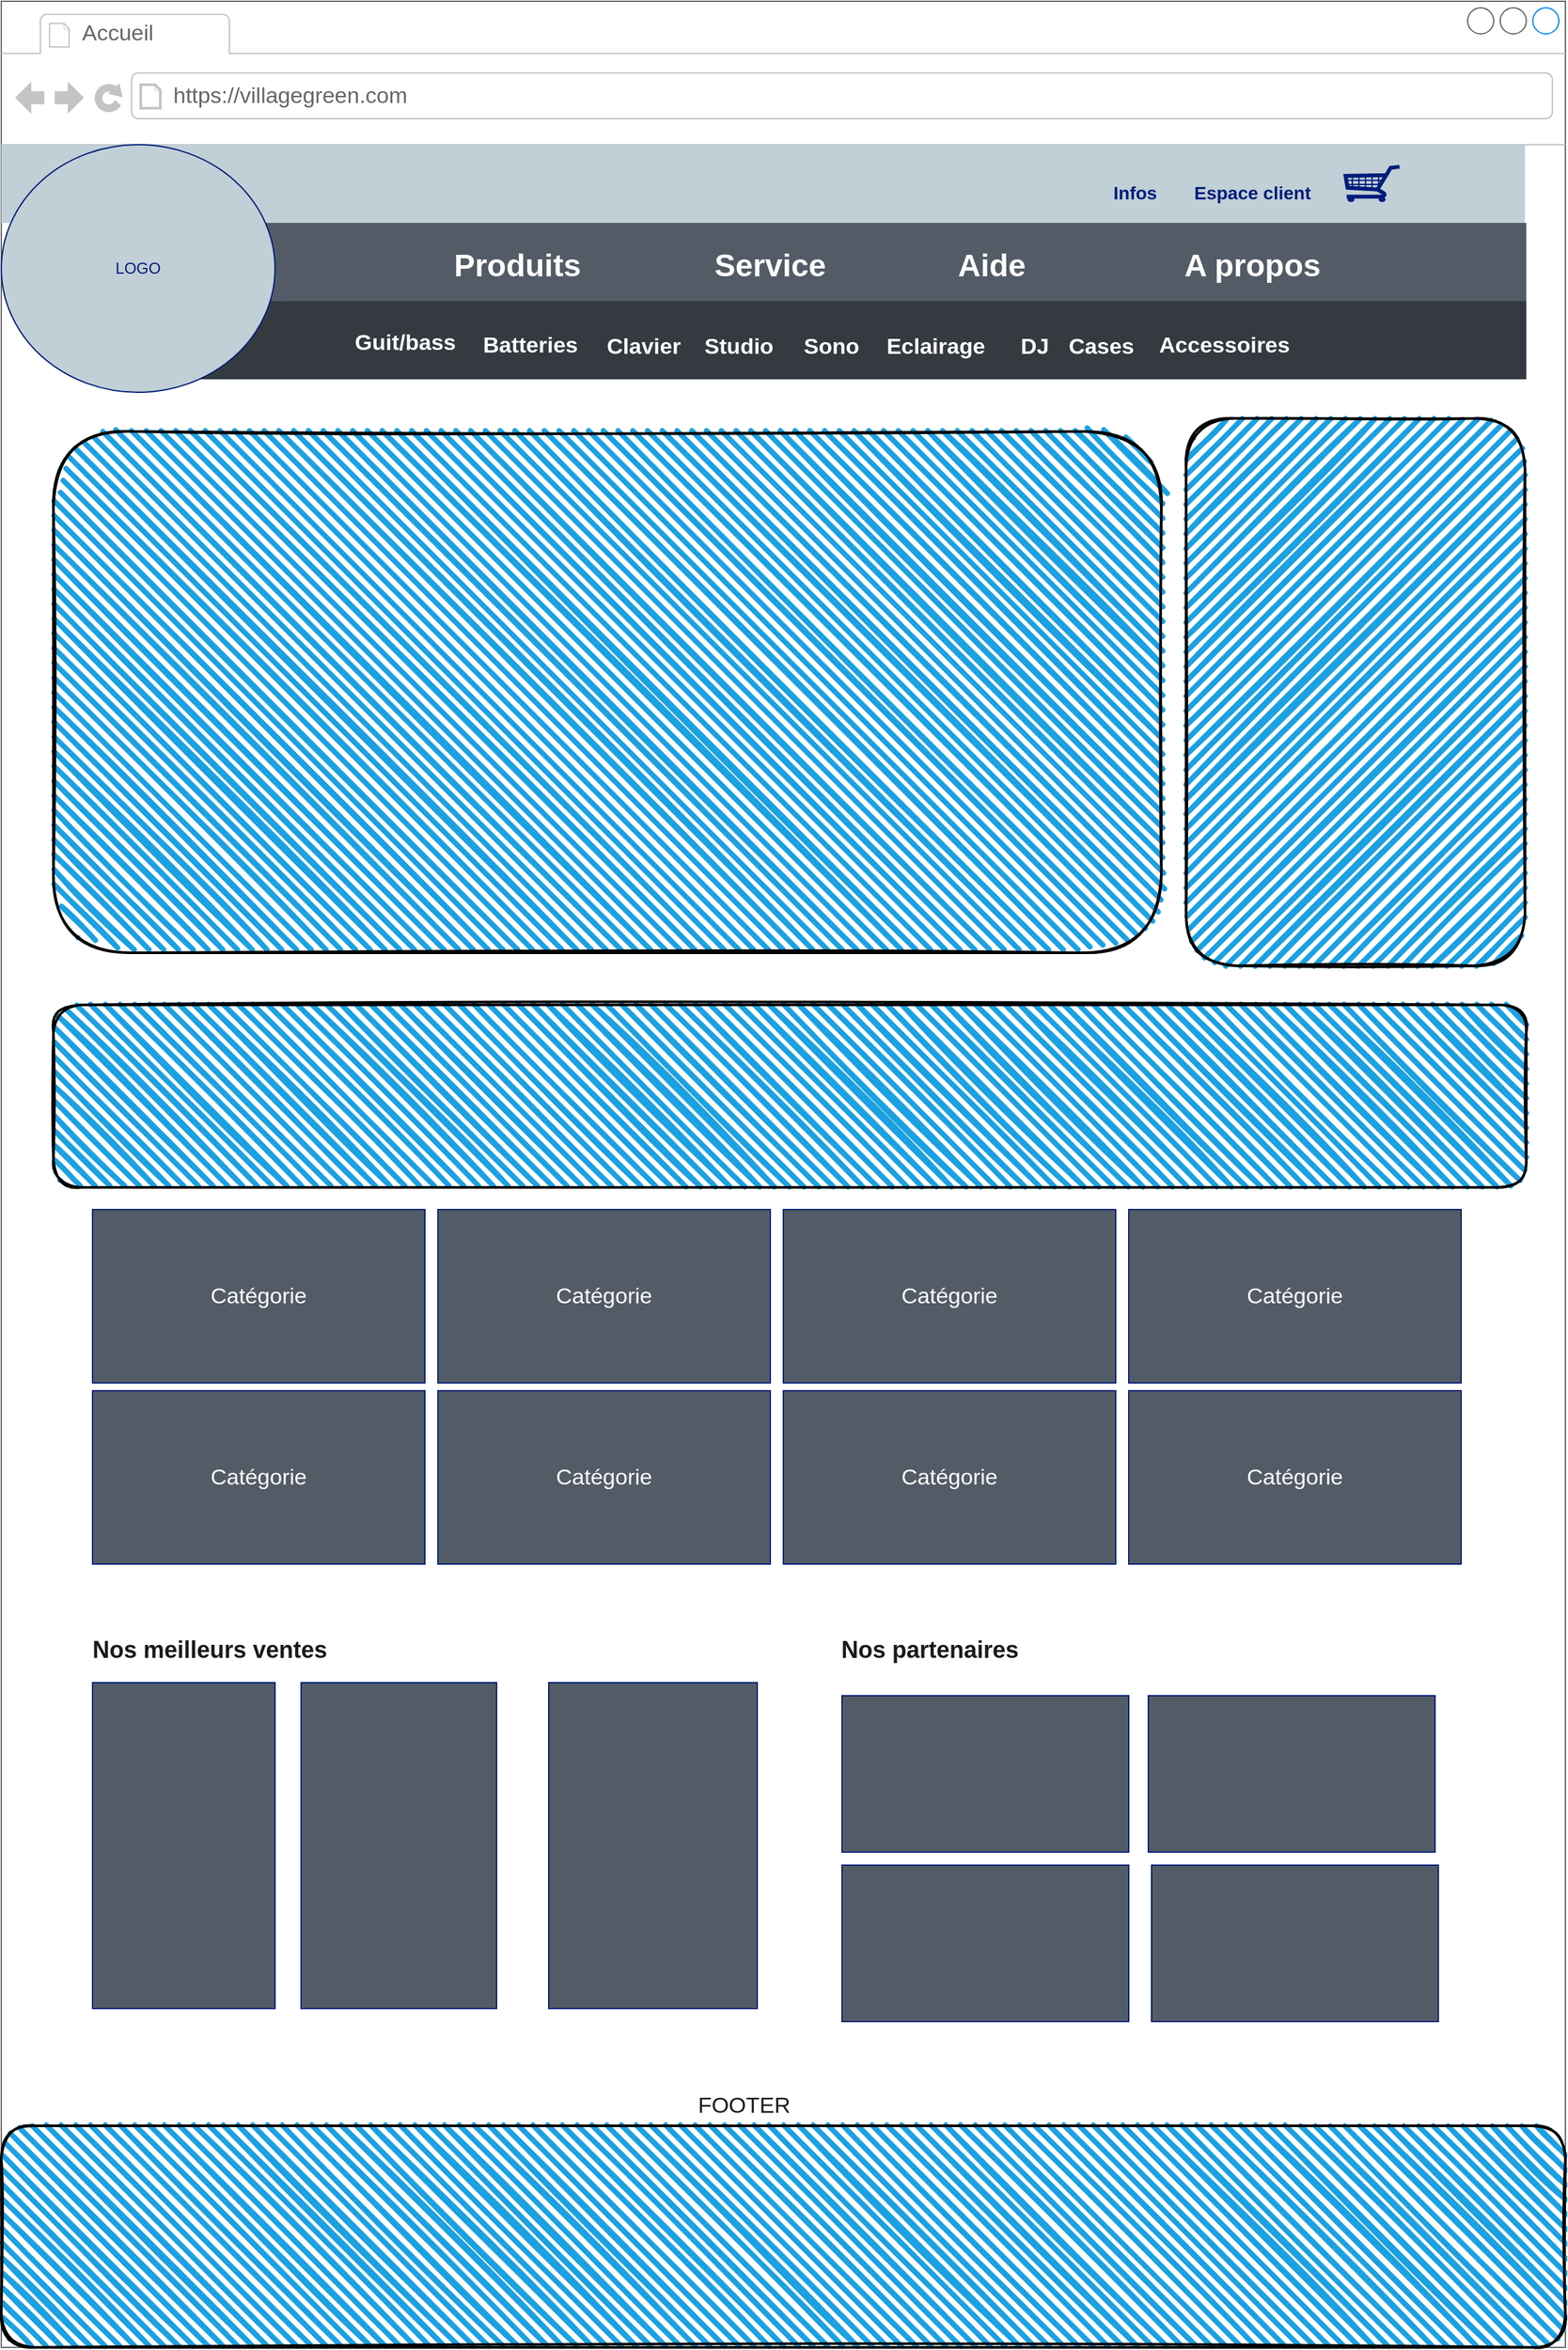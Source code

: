<mxfile version="16.2.7" type="github" pages="8">
  <diagram id="ly7LOqy5U7Yrtg82am8c" name="Accueil">
    <mxGraphModel dx="2591" dy="1524" grid="1" gridSize="10" guides="1" tooltips="1" connect="1" arrows="1" fold="1" page="1" pageScale="1" pageWidth="1169" pageHeight="827" math="0" shadow="0">
      <root>
        <mxCell id="0" />
        <mxCell id="1" parent="0" />
        <UserObject label="" link="data:page/id,Dhmp8Lh37mnKOtJmo9QF" id="OH9PSzJY4gGJ-cJ-iGZD-1">
          <mxCell style="strokeWidth=1;shadow=0;dashed=0;align=center;html=1;shape=mxgraph.mockup.containers.browserWindow;rSize=0;strokeColor=#666666;strokeColor2=#008cff;strokeColor3=#c4c4c4;mainText=,;recursiveResize=0;" parent="1" vertex="1">
            <mxGeometry x="-90" y="-160" width="1200" height="1800" as="geometry" />
          </mxCell>
        </UserObject>
        <mxCell id="OH9PSzJY4gGJ-cJ-iGZD-2" value="Accueil" style="strokeWidth=1;shadow=0;dashed=0;align=center;html=1;shape=mxgraph.mockup.containers.anchor;fontSize=17;fontColor=#666666;align=left;" parent="OH9PSzJY4gGJ-cJ-iGZD-1" vertex="1">
          <mxGeometry x="60" y="12" width="110" height="26" as="geometry" />
        </mxCell>
        <mxCell id="OH9PSzJY4gGJ-cJ-iGZD-3" value="https://villagegreen.com" style="strokeWidth=1;shadow=0;dashed=0;align=center;html=1;shape=mxgraph.mockup.containers.anchor;rSize=0;fontSize=17;fontColor=#666666;align=left;" parent="OH9PSzJY4gGJ-cJ-iGZD-1" vertex="1">
          <mxGeometry x="130" y="60" width="250" height="26" as="geometry" />
        </mxCell>
        <mxCell id="OH9PSzJY4gGJ-cJ-iGZD-4" value="" style="html=1;shadow=0;dashed=0;fillColor=#C1CFD6;strokeColor=none;fontSize=16;fontColor=#161819;align=left;spacing=15;" parent="OH9PSzJY4gGJ-cJ-iGZD-1" vertex="1">
          <mxGeometry y="110" width="1169" height="60" as="geometry" />
        </mxCell>
        <mxCell id="OH9PSzJY4gGJ-cJ-iGZD-7" value="Infos" style="fillColor=none;strokeColor=none;fontSize=14;fontColor=#011D7A;align=center;spacingRight=0;fontStyle=1" parent="OH9PSzJY4gGJ-cJ-iGZD-4" vertex="1">
          <mxGeometry width="80" height="40" relative="1" as="geometry">
            <mxPoint x="830" y="16" as="offset" />
          </mxGeometry>
        </mxCell>
        <UserObject label="Espace client" link="data:page/id,9No7yJ5soXP5KUXSzspr" id="OH9PSzJY4gGJ-cJ-iGZD-8">
          <mxCell style="fillColor=none;strokeColor=none;fontSize=14;fontColor=#011D7A;align=center;fontStyle=1" parent="OH9PSzJY4gGJ-cJ-iGZD-4" vertex="1">
            <mxGeometry width="80" height="40" relative="1" as="geometry">
              <mxPoint x="920" y="16" as="offset" />
            </mxGeometry>
          </mxCell>
        </UserObject>
        <mxCell id="OH9PSzJY4gGJ-cJ-iGZD-12" value="" style="verticalLabelPosition=bottom;shadow=0;dashed=0;align=center;html=1;verticalAlign=top;strokeWidth=1;shape=mxgraph.mockup.misc.shoppingCart;strokeColor=#011D7A;" parent="OH9PSzJY4gGJ-cJ-iGZD-4" vertex="1">
          <mxGeometry x="1030" y="16.25" width="43.838" height="27.5" as="geometry" />
        </mxCell>
        <mxCell id="OH9PSzJY4gGJ-cJ-iGZD-13" value="" style="shape=image;html=1;verticalAlign=top;verticalLabelPosition=bottom;labelBackgroundColor=#ffffff;imageAspect=0;aspect=fixed;image=https://cdn1.iconfinder.com/data/icons/famfamfam_flag_icons/fr.png" parent="OH9PSzJY4gGJ-cJ-iGZD-4" vertex="1">
          <mxGeometry x="1100.001" y="15.5" width="29" height="29" as="geometry" />
        </mxCell>
        <mxCell id="OH9PSzJY4gGJ-cJ-iGZD-16" value="" style="html=1;shadow=0;dashed=0;fillColor=#535C66;strokeColor=none;fontSize=16;fontColor=#ffffff;align=left;spacing=15;" parent="OH9PSzJY4gGJ-cJ-iGZD-1" vertex="1">
          <mxGeometry x="140" y="170" width="1030" height="60" as="geometry" />
        </mxCell>
        <mxCell id="OH9PSzJY4gGJ-cJ-iGZD-19" value="Aide" style="fillColor=none;strokeColor=none;fontSize=24;fontColor=#FFFFFF;align=center;spacingRight=0;fontStyle=1" parent="OH9PSzJY4gGJ-cJ-iGZD-16" vertex="1">
          <mxGeometry width="80" height="40" relative="1" as="geometry">
            <mxPoint x="580" y="10" as="offset" />
          </mxGeometry>
        </mxCell>
        <mxCell id="OH9PSzJY4gGJ-cJ-iGZD-20" value="A propos" style="fillColor=none;strokeColor=none;fontSize=24;fontColor=#FFFFFF;align=center;fontStyle=1" parent="OH9PSzJY4gGJ-cJ-iGZD-16" vertex="1">
          <mxGeometry width="80" height="40" relative="1" as="geometry">
            <mxPoint x="780" y="10" as="offset" />
          </mxGeometry>
        </mxCell>
        <mxCell id="OH9PSzJY4gGJ-cJ-iGZD-25" value="" style="html=1;shadow=0;dashed=0;fillColor=#343A40;strokeColor=none;fontSize=16;fontColor=#ffffff;align=left;spacing=15;" parent="OH9PSzJY4gGJ-cJ-iGZD-1" vertex="1">
          <mxGeometry x="110" y="230" width="1060" height="60" as="geometry" />
        </mxCell>
        <UserObject label="Guit/bass" link="data:page/id,OEHtEBadbEytNmgfTa_w" id="OH9PSzJY4gGJ-cJ-iGZD-29">
          <mxCell style="fillColor=none;strokeColor=none;fontSize=17;fontColor=#FFFFFF;align=center;shadow=0;fontStyle=1" parent="OH9PSzJY4gGJ-cJ-iGZD-25" vertex="1">
            <mxGeometry width="80" height="40" relative="1" as="geometry">
              <mxPoint x="160" y="10" as="offset" />
            </mxGeometry>
          </mxCell>
        </UserObject>
        <mxCell id="OH9PSzJY4gGJ-cJ-iGZD-14" value="LOGO" style="ellipse;whiteSpace=wrap;html=1;fontColor=#011D7A;strokeColor=#011D7A;fillColor=#C1CFD6;shadow=0;" parent="OH9PSzJY4gGJ-cJ-iGZD-1" vertex="1">
          <mxGeometry y="110" width="210" height="190" as="geometry" />
        </mxCell>
        <mxCell id="OH9PSzJY4gGJ-cJ-iGZD-42" value="" style="rounded=1;whiteSpace=wrap;html=1;strokeWidth=2;fillWeight=4;hachureGap=8;hachureAngle=45;fillColor=#1ba1e2;sketch=1;shadow=0;fontSize=17;fontColor=#FFFFFF;" parent="OH9PSzJY4gGJ-cJ-iGZD-1" vertex="1">
          <mxGeometry x="40" y="330" width="850" height="400" as="geometry" />
        </mxCell>
        <mxCell id="OH9PSzJY4gGJ-cJ-iGZD-58" value="" style="rounded=1;whiteSpace=wrap;html=1;strokeWidth=2;fillWeight=4;hachureGap=8;hachureAngle=45;fillColor=#1ba1e2;sketch=1;shadow=0;fontSize=17;fontColor=#FFFFFF;direction=south;" parent="OH9PSzJY4gGJ-cJ-iGZD-1" vertex="1">
          <mxGeometry x="909" y="320" width="260" height="420" as="geometry" />
        </mxCell>
        <mxCell id="OH9PSzJY4gGJ-cJ-iGZD-59" value="" style="rounded=1;whiteSpace=wrap;html=1;strokeWidth=2;fillWeight=4;hachureGap=8;hachureAngle=45;fillColor=#1ba1e2;sketch=1;shadow=0;fontSize=17;fontColor=#FFFFFF;" parent="OH9PSzJY4gGJ-cJ-iGZD-1" vertex="1">
          <mxGeometry x="40" y="770" width="1130" height="140" as="geometry" />
        </mxCell>
        <mxCell id="OH9PSzJY4gGJ-cJ-iGZD-60" value="Catégorie" style="rounded=0;whiteSpace=wrap;html=1;shadow=0;fontSize=17;fontColor=#FFFFFF;strokeColor=#011D7A;fillColor=#535C66;" parent="OH9PSzJY4gGJ-cJ-iGZD-1" vertex="1">
          <mxGeometry x="70" y="927" width="255" height="133" as="geometry" />
        </mxCell>
        <mxCell id="OH9PSzJY4gGJ-cJ-iGZD-61" value="Catégorie" style="rounded=0;whiteSpace=wrap;html=1;shadow=0;fontSize=17;fontColor=#FFFFFF;strokeColor=#011D7A;fillColor=#535C66;" parent="OH9PSzJY4gGJ-cJ-iGZD-1" vertex="1">
          <mxGeometry x="335" y="927" width="255" height="133" as="geometry" />
        </mxCell>
        <mxCell id="OH9PSzJY4gGJ-cJ-iGZD-63" value="Catégorie" style="rounded=0;whiteSpace=wrap;html=1;shadow=0;fontSize=17;fontColor=#FFFFFF;strokeColor=#011D7A;fillColor=#535C66;" parent="OH9PSzJY4gGJ-cJ-iGZD-1" vertex="1">
          <mxGeometry x="865" y="927" width="255" height="133" as="geometry" />
        </mxCell>
        <mxCell id="OH9PSzJY4gGJ-cJ-iGZD-68" value="" style="rounded=0;whiteSpace=wrap;html=1;shadow=0;fontSize=17;fontColor=#FFFFFF;strokeColor=#011D7A;fillColor=#535C66;direction=south;" parent="OH9PSzJY4gGJ-cJ-iGZD-1" vertex="1">
          <mxGeometry x="70" y="1290" width="140" height="250" as="geometry" />
        </mxCell>
        <mxCell id="OH9PSzJY4gGJ-cJ-iGZD-70" value="" style="rounded=0;whiteSpace=wrap;html=1;shadow=0;fontSize=17;fontColor=#FFFFFF;strokeColor=#011D7A;fillColor=#535C66;direction=south;" parent="OH9PSzJY4gGJ-cJ-iGZD-1" vertex="1">
          <mxGeometry x="420" y="1290" width="160" height="250" as="geometry" />
        </mxCell>
        <mxCell id="OH9PSzJY4gGJ-cJ-iGZD-69" value="" style="rounded=0;whiteSpace=wrap;html=1;shadow=0;fontSize=17;fontColor=#FFFFFF;strokeColor=#011D7A;fillColor=#535C66;direction=south;" parent="OH9PSzJY4gGJ-cJ-iGZD-1" vertex="1">
          <mxGeometry x="230" y="1290" width="150" height="250" as="geometry" />
        </mxCell>
        <mxCell id="OH9PSzJY4gGJ-cJ-iGZD-72" value="" style="rounded=0;whiteSpace=wrap;html=1;shadow=0;fontSize=17;fontColor=#FFFFFF;strokeColor=#011D7A;fillColor=#535C66;direction=west;" parent="OH9PSzJY4gGJ-cJ-iGZD-1" vertex="1">
          <mxGeometry x="645" y="1300" width="220" height="120" as="geometry" />
        </mxCell>
        <mxCell id="OH9PSzJY4gGJ-cJ-iGZD-73" value="" style="rounded=0;whiteSpace=wrap;html=1;shadow=0;fontSize=17;fontColor=#FFFFFF;strokeColor=#011D7A;fillColor=#535C66;direction=west;" parent="OH9PSzJY4gGJ-cJ-iGZD-1" vertex="1">
          <mxGeometry x="880" y="1300" width="220" height="120" as="geometry" />
        </mxCell>
        <mxCell id="OH9PSzJY4gGJ-cJ-iGZD-74" value="" style="rounded=0;whiteSpace=wrap;html=1;shadow=0;fontSize=17;fontColor=#FFFFFF;strokeColor=#011D7A;fillColor=#535C66;direction=west;" parent="OH9PSzJY4gGJ-cJ-iGZD-1" vertex="1">
          <mxGeometry x="882.5" y="1430" width="220" height="120" as="geometry" />
        </mxCell>
        <mxCell id="OH9PSzJY4gGJ-cJ-iGZD-75" value="" style="rounded=0;whiteSpace=wrap;html=1;shadow=0;fontSize=17;fontColor=#FFFFFF;strokeColor=#011D7A;fillColor=#535C66;direction=west;" parent="OH9PSzJY4gGJ-cJ-iGZD-1" vertex="1">
          <mxGeometry x="645" y="1430" width="220" height="120" as="geometry" />
        </mxCell>
        <mxCell id="OH9PSzJY4gGJ-cJ-iGZD-76" value="" style="rounded=1;whiteSpace=wrap;html=1;strokeWidth=2;fillWeight=4;hachureGap=8;hachureAngle=45;fillColor=#1ba1e2;sketch=1;shadow=0;fontSize=17;fontColor=#FFFFFF;" parent="OH9PSzJY4gGJ-cJ-iGZD-1" vertex="1">
          <mxGeometry y="1630" width="1200" height="170" as="geometry" />
        </mxCell>
        <mxCell id="OH9PSzJY4gGJ-cJ-iGZD-77" value="&lt;font color=&quot;#1a1a1a&quot;&gt;FOOTER&lt;/font&gt;" style="text;html=1;strokeColor=none;fillColor=none;align=center;verticalAlign=middle;whiteSpace=wrap;rounded=0;shadow=0;fontSize=17;fontColor=#FFFFFF;" parent="OH9PSzJY4gGJ-cJ-iGZD-1" vertex="1">
          <mxGeometry x="540" y="1600" width="60" height="30" as="geometry" />
        </mxCell>
        <mxCell id="OH9PSzJY4gGJ-cJ-iGZD-78" value="&lt;b&gt;&lt;font style=&quot;font-size: 18px&quot;&gt;Nos meilleurs ventes&lt;/font&gt;&lt;/b&gt;" style="text;html=1;strokeColor=none;fillColor=none;align=center;verticalAlign=middle;whiteSpace=wrap;rounded=0;shadow=0;fontSize=17;fontColor=#1A1A1A;" parent="OH9PSzJY4gGJ-cJ-iGZD-1" vertex="1">
          <mxGeometry x="30" y="1250" width="260" height="30" as="geometry" />
        </mxCell>
        <mxCell id="OH9PSzJY4gGJ-cJ-iGZD-79" value="&lt;b&gt;&lt;font style=&quot;font-size: 18px&quot;&gt;Nos partenaires&lt;/font&gt;&lt;/b&gt;" style="text;html=1;strokeColor=none;fillColor=none;align=center;verticalAlign=middle;whiteSpace=wrap;rounded=0;shadow=0;fontSize=17;fontColor=#1A1A1A;" parent="OH9PSzJY4gGJ-cJ-iGZD-1" vertex="1">
          <mxGeometry x="605" y="1250" width="215" height="30" as="geometry" />
        </mxCell>
        <mxCell id="OH9PSzJY4gGJ-cJ-iGZD-23" value="Service" style="fillColor=none;strokeColor=none;fontSize=24;fontColor=#FFFFFF;align=center;spacingRight=0;fontStyle=1" parent="1" vertex="1">
          <mxGeometry x="460" y="20" width="80" height="40" as="geometry" />
        </mxCell>
        <mxCell id="OH9PSzJY4gGJ-cJ-iGZD-24" value="Produits" style="fillColor=none;strokeColor=none;fontSize=24;fontColor=#FFFFFF;align=center;spacingRight=0;fontStyle=1" parent="1" vertex="1">
          <mxGeometry x="266" y="20" width="80" height="40" as="geometry" />
        </mxCell>
        <mxCell id="OH9PSzJY4gGJ-cJ-iGZD-34" value="Batteries" style="fillColor=none;strokeColor=none;fontSize=17;fontColor=#FFFFFF;align=center;shadow=0;fontStyle=1" parent="1" vertex="1">
          <mxGeometry x="276" y="82" width="80" height="40" as="geometry" />
        </mxCell>
        <mxCell id="OH9PSzJY4gGJ-cJ-iGZD-35" value="Clavier" style="fillColor=none;strokeColor=none;fontSize=17;fontColor=#FFFFFF;align=center;shadow=0;fontStyle=1" parent="1" vertex="1">
          <mxGeometry x="363" y="83" width="80" height="40" as="geometry" />
        </mxCell>
        <mxCell id="OH9PSzJY4gGJ-cJ-iGZD-36" value="Studio" style="fillColor=none;strokeColor=none;fontSize=17;fontColor=#FFFFFF;align=center;shadow=0;fontStyle=1" parent="1" vertex="1">
          <mxGeometry x="436" y="83" width="80" height="40" as="geometry" />
        </mxCell>
        <mxCell id="OH9PSzJY4gGJ-cJ-iGZD-37" value="Sono" style="fillColor=none;strokeColor=none;fontSize=17;fontColor=#FFFFFF;align=center;shadow=0;fontStyle=1" parent="1" vertex="1">
          <mxGeometry x="507" y="83" width="80" height="40" as="geometry" />
        </mxCell>
        <mxCell id="OH9PSzJY4gGJ-cJ-iGZD-38" value="Eclairage" style="fillColor=none;strokeColor=none;fontSize=17;fontColor=#FFFFFF;align=center;shadow=0;fontStyle=1" parent="1" vertex="1">
          <mxGeometry x="587" y="83" width="80" height="40" as="geometry" />
        </mxCell>
        <mxCell id="OH9PSzJY4gGJ-cJ-iGZD-39" value="DJ" style="fillColor=none;strokeColor=none;fontSize=17;fontColor=#FFFFFF;align=center;shadow=0;fontStyle=1" parent="1" vertex="1">
          <mxGeometry x="663" y="83" width="80" height="40" as="geometry" />
        </mxCell>
        <mxCell id="OH9PSzJY4gGJ-cJ-iGZD-40" value="Cases" style="fillColor=none;strokeColor=none;fontSize=17;fontColor=#FFFFFF;align=center;shadow=0;fontStyle=1" parent="1" vertex="1">
          <mxGeometry x="714" y="83" width="80" height="40" as="geometry" />
        </mxCell>
        <mxCell id="OH9PSzJY4gGJ-cJ-iGZD-41" value="Accessoires" style="fillColor=none;strokeColor=none;fontSize=17;fontColor=#FFFFFF;align=center;shadow=0;fontStyle=1" parent="1" vertex="1">
          <mxGeometry x="797" y="82" width="103" height="40" as="geometry" />
        </mxCell>
        <mxCell id="OH9PSzJY4gGJ-cJ-iGZD-62" value="Catégorie" style="rounded=0;whiteSpace=wrap;html=1;shadow=0;fontSize=17;fontColor=#FFFFFF;strokeColor=#011D7A;fillColor=#535C66;" parent="1" vertex="1">
          <mxGeometry x="510" y="767" width="255" height="133" as="geometry" />
        </mxCell>
        <mxCell id="OH9PSzJY4gGJ-cJ-iGZD-64" value="Catégorie" style="rounded=0;whiteSpace=wrap;html=1;shadow=0;fontSize=17;fontColor=#FFFFFF;strokeColor=#011D7A;fillColor=#535C66;" parent="1" vertex="1">
          <mxGeometry x="-20" y="906" width="255" height="133" as="geometry" />
        </mxCell>
        <mxCell id="OH9PSzJY4gGJ-cJ-iGZD-65" value="Catégorie" style="rounded=0;whiteSpace=wrap;html=1;shadow=0;fontSize=17;fontColor=#FFFFFF;strokeColor=#011D7A;fillColor=#535C66;" parent="1" vertex="1">
          <mxGeometry x="245" y="906" width="255" height="133" as="geometry" />
        </mxCell>
        <mxCell id="OH9PSzJY4gGJ-cJ-iGZD-66" value="Catégorie" style="rounded=0;whiteSpace=wrap;html=1;shadow=0;fontSize=17;fontColor=#FFFFFF;strokeColor=#011D7A;fillColor=#535C66;" parent="1" vertex="1">
          <mxGeometry x="775" y="906" width="255" height="133" as="geometry" />
        </mxCell>
        <mxCell id="OH9PSzJY4gGJ-cJ-iGZD-67" value="Catégorie" style="rounded=0;whiteSpace=wrap;html=1;shadow=0;fontSize=17;fontColor=#FFFFFF;strokeColor=#011D7A;fillColor=#535C66;" parent="1" vertex="1">
          <mxGeometry x="510" y="906" width="255" height="133" as="geometry" />
        </mxCell>
      </root>
    </mxGraphModel>
  </diagram>
  <diagram id="lfQu1p9O84n_jZlGxi52" name="inscription">
    <mxGraphModel dx="2591" dy="697" grid="1" gridSize="10" guides="1" tooltips="1" connect="1" arrows="1" fold="1" page="1" pageScale="1" pageWidth="1169" pageHeight="827" math="0" shadow="0">
      <root>
        <mxCell id="c6QeVOp1_XtwmCldLlQu-0" />
        <mxCell id="c6QeVOp1_XtwmCldLlQu-1" parent="c6QeVOp1_XtwmCldLlQu-0" />
        <mxCell id="c6QeVOp1_XtwmCldLlQu-5" value="" style="strokeWidth=1;shadow=0;dashed=0;align=center;html=1;shape=mxgraph.mockup.containers.browserWindow;rSize=0;strokeColor=#666666;strokeColor2=#008cff;strokeColor3=#c4c4c4;mainText=,;recursiveResize=0;fontSize=18;fontColor=#1A1A1A;fillColor=#FFFFFF;" vertex="1" parent="c6QeVOp1_XtwmCldLlQu-1">
          <mxGeometry y="10" width="1170" height="1320" as="geometry" />
        </mxCell>
        <mxCell id="c6QeVOp1_XtwmCldLlQu-6" value="Inscription" style="strokeWidth=1;shadow=0;dashed=0;align=center;html=1;shape=mxgraph.mockup.containers.anchor;fontSize=17;fontColor=#666666;align=left;fillColor=#535C66;" vertex="1" parent="c6QeVOp1_XtwmCldLlQu-5">
          <mxGeometry x="60" y="12" width="110" height="26" as="geometry" />
        </mxCell>
        <mxCell id="c6QeVOp1_XtwmCldLlQu-7" value="https://villagegreen.com/register" style="strokeWidth=1;shadow=0;dashed=0;align=center;html=1;shape=mxgraph.mockup.containers.anchor;rSize=0;fontSize=17;fontColor=#666666;align=left;fillColor=#535C66;" vertex="1" parent="c6QeVOp1_XtwmCldLlQu-5">
          <mxGeometry x="130" y="60" width="250" height="26" as="geometry" />
        </mxCell>
        <mxCell id="c6QeVOp1_XtwmCldLlQu-8" value="" style="html=1;shadow=0;dashed=0;fillColor=#C1CFD6;strokeColor=none;fontSize=16;fontColor=#161819;align=left;spacing=15;" vertex="1" parent="c6QeVOp1_XtwmCldLlQu-5">
          <mxGeometry x="-1" y="110" width="1169" height="60" as="geometry" />
        </mxCell>
        <mxCell id="c6QeVOp1_XtwmCldLlQu-9" value="Infos" style="fillColor=none;strokeColor=none;fontSize=14;fontColor=#011D7A;align=center;spacingRight=0;fontStyle=1" vertex="1" parent="c6QeVOp1_XtwmCldLlQu-8">
          <mxGeometry width="80" height="40" relative="1" as="geometry">
            <mxPoint x="830" y="16" as="offset" />
          </mxGeometry>
        </mxCell>
        <mxCell id="c6QeVOp1_XtwmCldLlQu-10" value="Espace client" style="fillColor=none;strokeColor=none;fontSize=14;fontColor=#011D7A;align=center;fontStyle=1" vertex="1" parent="c6QeVOp1_XtwmCldLlQu-8">
          <mxGeometry width="80" height="40" relative="1" as="geometry">
            <mxPoint x="920" y="16" as="offset" />
          </mxGeometry>
        </mxCell>
        <mxCell id="c6QeVOp1_XtwmCldLlQu-11" value="" style="verticalLabelPosition=bottom;shadow=0;dashed=0;align=center;html=1;verticalAlign=top;strokeWidth=1;shape=mxgraph.mockup.misc.shoppingCart;strokeColor=#011D7A;" vertex="1" parent="c6QeVOp1_XtwmCldLlQu-8">
          <mxGeometry x="1030" y="16.25" width="43.838" height="27.5" as="geometry" />
        </mxCell>
        <mxCell id="c6QeVOp1_XtwmCldLlQu-12" value="" style="shape=image;html=1;verticalAlign=top;verticalLabelPosition=bottom;labelBackgroundColor=#ffffff;imageAspect=0;aspect=fixed;image=https://cdn1.iconfinder.com/data/icons/famfamfam_flag_icons/fr.png" vertex="1" parent="c6QeVOp1_XtwmCldLlQu-8">
          <mxGeometry x="1100.001" y="15.5" width="29" height="29" as="geometry" />
        </mxCell>
        <mxCell id="c6QeVOp1_XtwmCldLlQu-13" value="" style="html=1;shadow=0;dashed=0;fillColor=#535C66;strokeColor=none;fontSize=16;fontColor=#ffffff;align=left;spacing=15;" vertex="1" parent="c6QeVOp1_XtwmCldLlQu-5">
          <mxGeometry x="139" y="170" width="1030" height="60" as="geometry" />
        </mxCell>
        <mxCell id="c6QeVOp1_XtwmCldLlQu-14" value="Aide" style="fillColor=none;strokeColor=none;fontSize=24;fontColor=#FFFFFF;align=center;spacingRight=0;fontStyle=1" vertex="1" parent="c6QeVOp1_XtwmCldLlQu-13">
          <mxGeometry width="80" height="40" relative="1" as="geometry">
            <mxPoint x="580" y="10" as="offset" />
          </mxGeometry>
        </mxCell>
        <mxCell id="c6QeVOp1_XtwmCldLlQu-15" value="A propos" style="fillColor=none;strokeColor=none;fontSize=24;fontColor=#FFFFFF;align=center;fontStyle=1" vertex="1" parent="c6QeVOp1_XtwmCldLlQu-13">
          <mxGeometry width="80" height="40" relative="1" as="geometry">
            <mxPoint x="780" y="10" as="offset" />
          </mxGeometry>
        </mxCell>
        <mxCell id="c6QeVOp1_XtwmCldLlQu-16" value="" style="html=1;shadow=0;dashed=0;fillColor=#343A40;strokeColor=none;fontSize=16;fontColor=#ffffff;align=left;spacing=15;" vertex="1" parent="c6QeVOp1_XtwmCldLlQu-5">
          <mxGeometry x="109" y="230" width="1060" height="60" as="geometry" />
        </mxCell>
        <UserObject label="Guit/bass" link="data:page/id,OEHtEBadbEytNmgfTa_w" id="c6QeVOp1_XtwmCldLlQu-17">
          <mxCell style="fillColor=none;strokeColor=none;fontSize=17;fontColor=#FFFFFF;align=center;shadow=0;fontStyle=1" vertex="1" parent="c6QeVOp1_XtwmCldLlQu-16">
            <mxGeometry width="80" height="40" relative="1" as="geometry">
              <mxPoint x="160" y="10" as="offset" />
            </mxGeometry>
          </mxCell>
        </UserObject>
        <mxCell id="c6QeVOp1_XtwmCldLlQu-18" value="LOGO" style="ellipse;whiteSpace=wrap;html=1;fontColor=#011D7A;strokeColor=#011D7A;fillColor=#C1CFD6;shadow=0;" vertex="1" parent="c6QeVOp1_XtwmCldLlQu-5">
          <mxGeometry x="-1" y="110" width="210" height="190" as="geometry" />
        </mxCell>
        <mxCell id="c6QeVOp1_XtwmCldLlQu-19" value="Service" style="fillColor=none;strokeColor=none;fontSize=24;fontColor=#FFFFFF;align=center;spacingRight=0;fontStyle=1" vertex="1" parent="c6QeVOp1_XtwmCldLlQu-5">
          <mxGeometry x="549" y="180" width="80" height="40" as="geometry" />
        </mxCell>
        <mxCell id="c6QeVOp1_XtwmCldLlQu-20" value="Produits" style="fillColor=none;strokeColor=none;fontSize=24;fontColor=#FFFFFF;align=center;spacingRight=0;fontStyle=1" vertex="1" parent="c6QeVOp1_XtwmCldLlQu-5">
          <mxGeometry x="355" y="180" width="80" height="40" as="geometry" />
        </mxCell>
        <mxCell id="c6QeVOp1_XtwmCldLlQu-21" value="Batteries" style="fillColor=none;strokeColor=none;fontSize=17;fontColor=#FFFFFF;align=center;shadow=0;fontStyle=1" vertex="1" parent="c6QeVOp1_XtwmCldLlQu-5">
          <mxGeometry x="365" y="242" width="80" height="40" as="geometry" />
        </mxCell>
        <mxCell id="c6QeVOp1_XtwmCldLlQu-22" value="Clavier" style="fillColor=none;strokeColor=none;fontSize=17;fontColor=#FFFFFF;align=center;shadow=0;fontStyle=1" vertex="1" parent="c6QeVOp1_XtwmCldLlQu-5">
          <mxGeometry x="452" y="243" width="80" height="40" as="geometry" />
        </mxCell>
        <mxCell id="c6QeVOp1_XtwmCldLlQu-23" value="Studio" style="fillColor=none;strokeColor=none;fontSize=17;fontColor=#FFFFFF;align=center;shadow=0;fontStyle=1" vertex="1" parent="c6QeVOp1_XtwmCldLlQu-5">
          <mxGeometry x="525" y="243" width="80" height="40" as="geometry" />
        </mxCell>
        <mxCell id="c6QeVOp1_XtwmCldLlQu-24" value="Sono" style="fillColor=none;strokeColor=none;fontSize=17;fontColor=#FFFFFF;align=center;shadow=0;fontStyle=1" vertex="1" parent="c6QeVOp1_XtwmCldLlQu-5">
          <mxGeometry x="596" y="243" width="80" height="40" as="geometry" />
        </mxCell>
        <mxCell id="c6QeVOp1_XtwmCldLlQu-25" value="Eclairage" style="fillColor=none;strokeColor=none;fontSize=17;fontColor=#FFFFFF;align=center;shadow=0;fontStyle=1" vertex="1" parent="c6QeVOp1_XtwmCldLlQu-5">
          <mxGeometry x="676" y="243" width="80" height="40" as="geometry" />
        </mxCell>
        <mxCell id="c6QeVOp1_XtwmCldLlQu-26" value="DJ" style="fillColor=none;strokeColor=none;fontSize=17;fontColor=#FFFFFF;align=center;shadow=0;fontStyle=1" vertex="1" parent="c6QeVOp1_XtwmCldLlQu-5">
          <mxGeometry x="752" y="243" width="80" height="40" as="geometry" />
        </mxCell>
        <mxCell id="c6QeVOp1_XtwmCldLlQu-27" value="Cases" style="fillColor=none;strokeColor=none;fontSize=17;fontColor=#FFFFFF;align=center;shadow=0;fontStyle=1" vertex="1" parent="c6QeVOp1_XtwmCldLlQu-5">
          <mxGeometry x="803" y="243" width="80" height="40" as="geometry" />
        </mxCell>
        <mxCell id="c6QeVOp1_XtwmCldLlQu-28" value="Accessoires" style="fillColor=none;strokeColor=none;fontSize=17;fontColor=#FFFFFF;align=center;shadow=0;fontStyle=1" vertex="1" parent="c6QeVOp1_XtwmCldLlQu-5">
          <mxGeometry x="886" y="242" width="103" height="40" as="geometry" />
        </mxCell>
        <mxCell id="c6QeVOp1_XtwmCldLlQu-32" value="" style="html=1;shadow=0;dashed=0;shape=mxgraph.bootstrap.rrect;rSize=5;fillColor=none;strokeColor=#999999;align=left;spacing=15;fontSize=14;fontColor=#6C767D;" vertex="1" parent="c6QeVOp1_XtwmCldLlQu-5">
          <mxGeometry x="182.5" y="522" width="395" height="30" as="geometry" />
        </mxCell>
        <mxCell id="XBq7gbCQG5frtiL8yvXq-0" value="" style="html=1;shadow=0;dashed=0;shape=mxgraph.bootstrap.rrect;rSize=5;fillColor=none;strokeColor=#999999;align=left;spacing=15;fontSize=14;fontColor=#6C767D;" vertex="1" parent="c6QeVOp1_XtwmCldLlQu-5">
          <mxGeometry x="640" y="522" width="395" height="30" as="geometry" />
        </mxCell>
        <mxCell id="XBq7gbCQG5frtiL8yvXq-1" value="Confirmer mot de passe" style="fillColor=none;strokeColor=none;align=left;fontSize=14;fontColor=#212529;shadow=0;" vertex="1" parent="c6QeVOp1_XtwmCldLlQu-5">
          <mxGeometry x="640" y="482" width="400" height="30" as="geometry" />
        </mxCell>
        <mxCell id="XBq7gbCQG5frtiL8yvXq-2" value="&amp;nbsp; Valider" style="html=1;shadow=0;dashed=0;shape=mxgraph.bootstrap.rrect;rSize=5;strokeColor=none;strokeWidth=1;fillColor=#33A64C;fontColor=#FFFFFF;whiteSpace=wrap;align=left;verticalAlign=middle;spacingLeft=0;fontStyle=1;fontSize=14;spacing=5;" vertex="1" parent="c6QeVOp1_XtwmCldLlQu-5">
          <mxGeometry x="585" y="1266" width="70" height="40" as="geometry" />
        </mxCell>
        <mxCell id="c6QeVOp1_XtwmCldLlQu-31" value="Mot de passe" style="fillColor=none;strokeColor=none;align=left;fontSize=14;fontColor=#212529;shadow=0;" vertex="1" parent="c6QeVOp1_XtwmCldLlQu-5">
          <mxGeometry x="185" y="482" width="400" height="30" as="geometry" />
        </mxCell>
        <mxCell id="XBq7gbCQG5frtiL8yvXq-3" value="Numéro de portable" style="fillColor=none;strokeColor=none;align=left;fontSize=14;fontColor=#212529;shadow=0;" vertex="1" parent="c6QeVOp1_XtwmCldLlQu-5">
          <mxGeometry x="674" y="813" width="400" height="30" as="geometry" />
        </mxCell>
        <mxCell id="XBq7gbCQG5frtiL8yvXq-4" value="" style="html=1;shadow=0;dashed=0;shape=mxgraph.bootstrap.rrect;rSize=5;fillColor=none;strokeColor=#999999;align=left;spacing=15;fontSize=14;fontColor=#6C767D;" vertex="1" parent="c6QeVOp1_XtwmCldLlQu-5">
          <mxGeometry x="674" y="843" width="395" height="30" as="geometry" />
        </mxCell>
        <mxCell id="c6QeVOp1_XtwmCldLlQu-30" value="" style="html=1;shadow=0;dashed=0;shape=mxgraph.bootstrap.rrect;rSize=5;fillColor=none;strokeColor=#999999;align=left;spacing=15;fontSize=14;fontColor=#6C767D;" vertex="1" parent="c6QeVOp1_XtwmCldLlQu-5">
          <mxGeometry x="180" y="442" width="395" height="30" as="geometry" />
        </mxCell>
        <mxCell id="c6QeVOp1_XtwmCldLlQu-29" value="Email" style="fillColor=none;strokeColor=none;align=left;fontSize=14;fontColor=#212529;shadow=0;" vertex="1" parent="c6QeVOp1_XtwmCldLlQu-5">
          <mxGeometry x="180" y="396" width="400" height="30" as="geometry" />
        </mxCell>
        <mxCell id="XBq7gbCQG5frtiL8yvXq-5" value="&lt;b&gt;&lt;font style=&quot;font-size: 19px&quot;&gt;Vos numéros de téléphone&lt;/font&gt;&lt;/b&gt;" style="text;html=1;strokeColor=none;fillColor=none;align=center;verticalAlign=middle;whiteSpace=wrap;rounded=0;shadow=0;fontSize=18;fontColor=#1A1A1A;" vertex="1" parent="c6QeVOp1_XtwmCldLlQu-5">
          <mxGeometry x="680" y="723" width="374" height="30" as="geometry" />
        </mxCell>
        <mxCell id="XBq7gbCQG5frtiL8yvXq-6" value="Numéro de téléphone fixe" style="fillColor=none;strokeColor=none;align=left;fontSize=14;fontColor=#212529;shadow=0;" vertex="1" parent="c6QeVOp1_XtwmCldLlQu-5">
          <mxGeometry x="674" y="893" width="400" height="30" as="geometry" />
        </mxCell>
        <mxCell id="XBq7gbCQG5frtiL8yvXq-7" value="" style="html=1;shadow=0;dashed=0;shape=mxgraph.bootstrap.rrect;rSize=5;fillColor=none;strokeColor=#999999;align=left;spacing=15;fontSize=14;fontColor=#6C767D;" vertex="1" parent="c6QeVOp1_XtwmCldLlQu-5">
          <mxGeometry x="674" y="923" width="395" height="30" as="geometry" />
        </mxCell>
        <mxCell id="XBq7gbCQG5frtiL8yvXq-8" value="" style="verticalLabelPosition=bottom;html=1;verticalAlign=top;align=center;strokeColor=none;fillColor=#00BEF2;shape=mxgraph.azure.mobile_services;pointerEvents=1;shadow=0;fontSize=19;fontColor=#1A1A1A;" vertex="1" parent="c6QeVOp1_XtwmCldLlQu-5">
          <mxGeometry x="670" y="1033" width="124" height="180" as="geometry" />
        </mxCell>
        <mxCell id="XBq7gbCQG5frtiL8yvXq-9" value="" style="shape=callout;whiteSpace=wrap;html=1;perimeter=calloutPerimeter;shadow=0;fontSize=19;fontColor=#1A1A1A;strokeColor=#011D7A;fillColor=#00BEF2;" vertex="1" parent="c6QeVOp1_XtwmCldLlQu-5">
          <mxGeometry x="726" y="973" width="120" height="80" as="geometry" />
        </mxCell>
        <mxCell id="XBq7gbCQG5frtiL8yvXq-10" value="Gratuit" style="text;html=1;strokeColor=none;fillColor=none;align=center;verticalAlign=middle;whiteSpace=wrap;rounded=0;shadow=0;fontSize=19;fontColor=#1A1A1A;" vertex="1" parent="c6QeVOp1_XtwmCldLlQu-5">
          <mxGeometry x="756" y="983" width="60" height="30" as="geometry" />
        </mxCell>
        <mxCell id="XBq7gbCQG5frtiL8yvXq-11" value="&lt;div&gt;&lt;b&gt;&lt;font style=&quot;font-size: 32px&quot; color=&quot;#00bef2&quot;&gt;Suivez vos commandes par SMS&lt;/font&gt;&lt;/b&gt;&lt;/div&gt;" style="text;html=1;strokeColor=none;fillColor=none;align=left;verticalAlign=middle;whiteSpace=wrap;rounded=0;shadow=0;fontSize=19;fontColor=#1A1A1A;" vertex="1" parent="c6QeVOp1_XtwmCldLlQu-5">
          <mxGeometry x="846" y="1087" width="248" height="103" as="geometry" />
        </mxCell>
        <mxCell id="c6QeVOp1_XtwmCldLlQu-39" value="Pays" style="fillColor=none;strokeColor=none;align=left;fontSize=14;fontColor=#212529;shadow=0;" vertex="1" parent="c6QeVOp1_XtwmCldLlQu-5">
          <mxGeometry x="180" y="1078" width="220" height="30" as="geometry" />
        </mxCell>
        <mxCell id="c6QeVOp1_XtwmCldLlQu-40" value="Choose..." style="html=1;shadow=0;dashed=0;shape=mxgraph.bootstrap.rrect;rSize=5;fillColor=none;strokeColor=#999999;align=left;spacing=15;fontSize=14;fontColor=#6C767D;" vertex="1" parent="c6QeVOp1_XtwmCldLlQu-5">
          <mxGeometry x="181" y="1109" width="389" height="30" as="geometry" />
        </mxCell>
        <mxCell id="c6QeVOp1_XtwmCldLlQu-41" value="" style="shape=triangle;direction=south;fillColor=#212529;strokeColor=none;perimeter=none;shadow=0;fontSize=18;fontColor=#1A1A1A;" vertex="1" parent="c6QeVOp1_XtwmCldLlQu-40">
          <mxGeometry x="1" y="0.5" width="10" height="5" relative="1" as="geometry">
            <mxPoint x="-17" y="-2.5" as="offset" />
          </mxGeometry>
        </mxCell>
        <mxCell id="c6QeVOp1_XtwmCldLlQu-42" value="Code postal" style="fillColor=none;strokeColor=none;align=left;fontSize=14;fontColor=#212529;shadow=0;" vertex="1" parent="c6QeVOp1_XtwmCldLlQu-5">
          <mxGeometry x="180" y="1162" width="100" height="30" as="geometry" />
        </mxCell>
        <mxCell id="c6QeVOp1_XtwmCldLlQu-43" value="" style="html=1;shadow=0;dashed=0;shape=mxgraph.bootstrap.rrect;rSize=5;fillColor=none;strokeColor=#999999;align=left;spacing=15;fontSize=14;fontColor=#6C767D;" vertex="1" parent="c6QeVOp1_XtwmCldLlQu-5">
          <mxGeometry x="181" y="1189" width="389" height="30" as="geometry" />
        </mxCell>
        <mxCell id="c6QeVOp1_XtwmCldLlQu-34" value="1234 Main St" style="html=1;shadow=0;dashed=0;shape=mxgraph.bootstrap.rrect;rSize=5;fillColor=none;strokeColor=#999999;align=left;spacing=15;fontSize=14;fontColor=#6C767D;" vertex="1" parent="c6QeVOp1_XtwmCldLlQu-5">
          <mxGeometry x="180" y="886" width="390" height="30" as="geometry" />
        </mxCell>
        <mxCell id="c6QeVOp1_XtwmCldLlQu-35" value="Complément d&#39;adresse" style="fillColor=none;strokeColor=none;align=left;fontSize=14;fontColor=#212529;shadow=0;" vertex="1" parent="c6QeVOp1_XtwmCldLlQu-5">
          <mxGeometry x="180" y="926" width="390" height="30" as="geometry" />
        </mxCell>
        <mxCell id="c6QeVOp1_XtwmCldLlQu-36" value="Apartment, studio or floor" style="html=1;shadow=0;dashed=0;shape=mxgraph.bootstrap.rrect;rSize=5;fillColor=none;strokeColor=#999999;align=left;spacing=15;fontSize=14;fontColor=#6C767D;" vertex="1" parent="c6QeVOp1_XtwmCldLlQu-5">
          <mxGeometry x="180" y="956" width="390" height="30" as="geometry" />
        </mxCell>
        <mxCell id="c6QeVOp1_XtwmCldLlQu-37" value="Ville" style="fillColor=none;strokeColor=none;align=left;fontSize=14;fontColor=#212529;shadow=0;" vertex="1" parent="c6QeVOp1_XtwmCldLlQu-5">
          <mxGeometry x="180" y="996" width="390" height="30" as="geometry" />
        </mxCell>
        <mxCell id="c6QeVOp1_XtwmCldLlQu-38" value="" style="html=1;shadow=0;dashed=0;shape=mxgraph.bootstrap.rrect;rSize=5;fillColor=none;strokeColor=#999999;align=left;spacing=15;fontSize=14;fontColor=#6C767D;" vertex="1" parent="c6QeVOp1_XtwmCldLlQu-5">
          <mxGeometry x="180" y="1026" width="390" height="30" as="geometry" />
        </mxCell>
        <mxCell id="c6QeVOp1_XtwmCldLlQu-33" value="Adresse" style="fillColor=none;strokeColor=none;align=left;fontSize=14;fontColor=#212529;shadow=0;" vertex="1" parent="c6QeVOp1_XtwmCldLlQu-5">
          <mxGeometry x="180" y="847" width="390" height="30" as="geometry" />
        </mxCell>
        <mxCell id="XBq7gbCQG5frtiL8yvXq-12" value="" style="html=1;shadow=0;dashed=0;shape=mxgraph.bootstrap.rrect;rSize=5;fillColor=none;strokeColor=#999999;align=left;spacing=15;fontSize=14;fontColor=#6C767D;" vertex="1" parent="c6QeVOp1_XtwmCldLlQu-5">
          <mxGeometry x="182.5" y="806" width="395" height="30" as="geometry" />
        </mxCell>
        <mxCell id="XBq7gbCQG5frtiL8yvXq-13" value="" style="html=1;shadow=0;dashed=0;shape=mxgraph.bootstrap.rrect;rSize=5;fillColor=none;strokeColor=#999999;align=left;spacing=15;fontSize=14;fontColor=#6C767D;" vertex="1" parent="c6QeVOp1_XtwmCldLlQu-5">
          <mxGeometry x="180" y="726" width="395" height="30" as="geometry" />
        </mxCell>
        <mxCell id="XBq7gbCQG5frtiL8yvXq-14" value="Nom" style="fillColor=none;strokeColor=none;align=left;fontSize=14;fontColor=#212529;shadow=0;" vertex="1" parent="c6QeVOp1_XtwmCldLlQu-5">
          <mxGeometry x="181" y="686" width="400" height="30" as="geometry" />
        </mxCell>
        <mxCell id="XBq7gbCQG5frtiL8yvXq-15" value="Prenom" style="fillColor=none;strokeColor=none;align=left;fontSize=14;fontColor=#212529;shadow=0;" vertex="1" parent="c6QeVOp1_XtwmCldLlQu-5">
          <mxGeometry x="180" y="766" width="400" height="30" as="geometry" />
        </mxCell>
        <mxCell id="XBq7gbCQG5frtiL8yvXq-16" value="&lt;font color=&quot;#1a1a1a&quot;&gt;&lt;b&gt;Vos informations&lt;/b&gt;&lt;/font&gt;" style="text;html=1;strokeColor=none;fillColor=none;align=center;verticalAlign=middle;whiteSpace=wrap;rounded=0;shadow=0;fontSize=32;fontColor=#00BEF2;" vertex="1" parent="c6QeVOp1_XtwmCldLlQu-5">
          <mxGeometry x="476.75" y="636" width="286.5" height="30" as="geometry" />
        </mxCell>
        <mxCell id="XBq7gbCQG5frtiL8yvXq-73" value="&lt;font color=&quot;#1a1a1a&quot;&gt;&lt;b&gt;Créez vos identifiants&lt;/b&gt;&lt;/font&gt;" style="text;html=1;strokeColor=none;fillColor=none;align=center;verticalAlign=middle;whiteSpace=wrap;rounded=0;shadow=0;fontSize=32;fontColor=#00BEF2;" vertex="1" parent="c6QeVOp1_XtwmCldLlQu-5">
          <mxGeometry x="459.75" y="370" width="343.25" height="30" as="geometry" />
        </mxCell>
        <mxCell id="MZKPQ6ZfbwIiusRaQSNP-0" value="&lt;a href=&quot;data:page/id,ly7LOqy5U7Yrtg82am8c&quot;&gt;Accueil &lt;/a&gt;/ Inscription" style="fillColor=none;strokeColor=none;html=1;fontColor=#596780;align=left;verticalAlign=middle;whiteSpace=wrap;fontSize=12;fontStyle=0;shadow=0;" vertex="1" parent="c6QeVOp1_XtwmCldLlQu-5">
          <mxGeometry x="165" y="310" width="360" height="25" as="geometry" />
        </mxCell>
      </root>
    </mxGraphModel>
  </diagram>
  <diagram id="9No7yJ5soXP5KUXSzspr" name="connexion">
    <mxGraphModel dx="2591" dy="697" grid="1" gridSize="10" guides="1" tooltips="1" connect="1" arrows="1" fold="1" page="1" pageScale="1" pageWidth="1169" pageHeight="827" math="0" shadow="0">
      <root>
        <mxCell id="MWSqmgy_8YPTcwUR31wQ-0" />
        <mxCell id="MWSqmgy_8YPTcwUR31wQ-1" parent="MWSqmgy_8YPTcwUR31wQ-0" />
        <mxCell id="MWSqmgy_8YPTcwUR31wQ-2" value="" style="strokeWidth=1;shadow=0;dashed=0;align=center;html=1;shape=mxgraph.mockup.containers.browserWindow;rSize=0;strokeColor=#666666;strokeColor2=#008cff;strokeColor3=#c4c4c4;mainText=,;recursiveResize=0;fontSize=18;fontColor=#1A1A1A;fillColor=#FFFFFF;" vertex="1" parent="MWSqmgy_8YPTcwUR31wQ-1">
          <mxGeometry y="10" width="1170" height="790" as="geometry" />
        </mxCell>
        <mxCell id="MWSqmgy_8YPTcwUR31wQ-3" value="Connexion" style="strokeWidth=1;shadow=0;dashed=0;align=center;html=1;shape=mxgraph.mockup.containers.anchor;fontSize=17;fontColor=#666666;align=left;fillColor=#535C66;" vertex="1" parent="MWSqmgy_8YPTcwUR31wQ-2">
          <mxGeometry x="60" y="12" width="110" height="26" as="geometry" />
        </mxCell>
        <mxCell id="MWSqmgy_8YPTcwUR31wQ-4" value="https://villagegreen.com/signin" style="strokeWidth=1;shadow=0;dashed=0;align=center;html=1;shape=mxgraph.mockup.containers.anchor;rSize=0;fontSize=17;fontColor=#666666;align=left;fillColor=#535C66;" vertex="1" parent="MWSqmgy_8YPTcwUR31wQ-2">
          <mxGeometry x="130" y="60" width="250" height="26" as="geometry" />
        </mxCell>
        <mxCell id="MWSqmgy_8YPTcwUR31wQ-5" value="" style="html=1;shadow=0;dashed=0;fillColor=#C1CFD6;strokeColor=none;fontSize=16;fontColor=#161819;align=left;spacing=15;" vertex="1" parent="MWSqmgy_8YPTcwUR31wQ-2">
          <mxGeometry x="-1" y="110" width="1169" height="60" as="geometry" />
        </mxCell>
        <mxCell id="MWSqmgy_8YPTcwUR31wQ-6" value="Infos" style="fillColor=none;strokeColor=none;fontSize=14;fontColor=#011D7A;align=center;spacingRight=0;fontStyle=1" vertex="1" parent="MWSqmgy_8YPTcwUR31wQ-5">
          <mxGeometry width="80" height="40" relative="1" as="geometry">
            <mxPoint x="830" y="16" as="offset" />
          </mxGeometry>
        </mxCell>
        <mxCell id="MWSqmgy_8YPTcwUR31wQ-7" value="Espace client" style="fillColor=none;strokeColor=none;fontSize=14;fontColor=#011D7A;align=center;fontStyle=1" vertex="1" parent="MWSqmgy_8YPTcwUR31wQ-5">
          <mxGeometry width="80" height="40" relative="1" as="geometry">
            <mxPoint x="920" y="16" as="offset" />
          </mxGeometry>
        </mxCell>
        <mxCell id="MWSqmgy_8YPTcwUR31wQ-8" value="" style="verticalLabelPosition=bottom;shadow=0;dashed=0;align=center;html=1;verticalAlign=top;strokeWidth=1;shape=mxgraph.mockup.misc.shoppingCart;strokeColor=#011D7A;" vertex="1" parent="MWSqmgy_8YPTcwUR31wQ-5">
          <mxGeometry x="1030" y="16.25" width="43.838" height="27.5" as="geometry" />
        </mxCell>
        <mxCell id="MWSqmgy_8YPTcwUR31wQ-9" value="" style="shape=image;html=1;verticalAlign=top;verticalLabelPosition=bottom;labelBackgroundColor=#ffffff;imageAspect=0;aspect=fixed;image=https://cdn1.iconfinder.com/data/icons/famfamfam_flag_icons/fr.png" vertex="1" parent="MWSqmgy_8YPTcwUR31wQ-5">
          <mxGeometry x="1100.001" y="15.5" width="29" height="29" as="geometry" />
        </mxCell>
        <mxCell id="MWSqmgy_8YPTcwUR31wQ-10" value="" style="html=1;shadow=0;dashed=0;fillColor=#535C66;strokeColor=none;fontSize=16;fontColor=#ffffff;align=left;spacing=15;" vertex="1" parent="MWSqmgy_8YPTcwUR31wQ-2">
          <mxGeometry x="139" y="170" width="1030" height="60" as="geometry" />
        </mxCell>
        <mxCell id="MWSqmgy_8YPTcwUR31wQ-11" value="Aide" style="fillColor=none;strokeColor=none;fontSize=24;fontColor=#FFFFFF;align=center;spacingRight=0;fontStyle=1" vertex="1" parent="MWSqmgy_8YPTcwUR31wQ-10">
          <mxGeometry width="80" height="40" relative="1" as="geometry">
            <mxPoint x="580" y="10" as="offset" />
          </mxGeometry>
        </mxCell>
        <mxCell id="MWSqmgy_8YPTcwUR31wQ-12" value="A propos" style="fillColor=none;strokeColor=none;fontSize=24;fontColor=#FFFFFF;align=center;fontStyle=1" vertex="1" parent="MWSqmgy_8YPTcwUR31wQ-10">
          <mxGeometry width="80" height="40" relative="1" as="geometry">
            <mxPoint x="780" y="10" as="offset" />
          </mxGeometry>
        </mxCell>
        <mxCell id="MWSqmgy_8YPTcwUR31wQ-13" value="" style="html=1;shadow=0;dashed=0;fillColor=#343A40;strokeColor=none;fontSize=16;fontColor=#ffffff;align=left;spacing=15;" vertex="1" parent="MWSqmgy_8YPTcwUR31wQ-2">
          <mxGeometry x="109" y="230" width="1060" height="60" as="geometry" />
        </mxCell>
        <UserObject label="Guit/bass" link="data:page/id,OEHtEBadbEytNmgfTa_w" id="MWSqmgy_8YPTcwUR31wQ-14">
          <mxCell style="fillColor=none;strokeColor=none;fontSize=17;fontColor=#FFFFFF;align=center;shadow=0;fontStyle=1" vertex="1" parent="MWSqmgy_8YPTcwUR31wQ-13">
            <mxGeometry width="80" height="40" relative="1" as="geometry">
              <mxPoint x="160" y="10" as="offset" />
            </mxGeometry>
          </mxCell>
        </UserObject>
        <mxCell id="MWSqmgy_8YPTcwUR31wQ-15" value="LOGO" style="ellipse;whiteSpace=wrap;html=1;fontColor=#011D7A;strokeColor=#011D7A;fillColor=#C1CFD6;shadow=0;" vertex="1" parent="MWSqmgy_8YPTcwUR31wQ-2">
          <mxGeometry x="-1" y="110" width="210" height="190" as="geometry" />
        </mxCell>
        <mxCell id="MWSqmgy_8YPTcwUR31wQ-16" value="Service" style="fillColor=none;strokeColor=none;fontSize=24;fontColor=#FFFFFF;align=center;spacingRight=0;fontStyle=1" vertex="1" parent="MWSqmgy_8YPTcwUR31wQ-2">
          <mxGeometry x="549" y="180" width="80" height="40" as="geometry" />
        </mxCell>
        <mxCell id="MWSqmgy_8YPTcwUR31wQ-17" value="Produits" style="fillColor=none;strokeColor=none;fontSize=24;fontColor=#FFFFFF;align=center;spacingRight=0;fontStyle=1" vertex="1" parent="MWSqmgy_8YPTcwUR31wQ-2">
          <mxGeometry x="355" y="180" width="80" height="40" as="geometry" />
        </mxCell>
        <mxCell id="MWSqmgy_8YPTcwUR31wQ-18" value="Batteries" style="fillColor=none;strokeColor=none;fontSize=17;fontColor=#FFFFFF;align=center;shadow=0;fontStyle=1" vertex="1" parent="MWSqmgy_8YPTcwUR31wQ-2">
          <mxGeometry x="365" y="242" width="80" height="40" as="geometry" />
        </mxCell>
        <mxCell id="MWSqmgy_8YPTcwUR31wQ-19" value="Clavier" style="fillColor=none;strokeColor=none;fontSize=17;fontColor=#FFFFFF;align=center;shadow=0;fontStyle=1" vertex="1" parent="MWSqmgy_8YPTcwUR31wQ-2">
          <mxGeometry x="452" y="243" width="80" height="40" as="geometry" />
        </mxCell>
        <mxCell id="MWSqmgy_8YPTcwUR31wQ-20" value="Studio" style="fillColor=none;strokeColor=none;fontSize=17;fontColor=#FFFFFF;align=center;shadow=0;fontStyle=1" vertex="1" parent="MWSqmgy_8YPTcwUR31wQ-2">
          <mxGeometry x="525" y="243" width="80" height="40" as="geometry" />
        </mxCell>
        <mxCell id="MWSqmgy_8YPTcwUR31wQ-21" value="Sono" style="fillColor=none;strokeColor=none;fontSize=17;fontColor=#FFFFFF;align=center;shadow=0;fontStyle=1" vertex="1" parent="MWSqmgy_8YPTcwUR31wQ-2">
          <mxGeometry x="596" y="243" width="80" height="40" as="geometry" />
        </mxCell>
        <mxCell id="MWSqmgy_8YPTcwUR31wQ-22" value="Eclairage" style="fillColor=none;strokeColor=none;fontSize=17;fontColor=#FFFFFF;align=center;shadow=0;fontStyle=1" vertex="1" parent="MWSqmgy_8YPTcwUR31wQ-2">
          <mxGeometry x="676" y="243" width="80" height="40" as="geometry" />
        </mxCell>
        <mxCell id="MWSqmgy_8YPTcwUR31wQ-23" value="DJ" style="fillColor=none;strokeColor=none;fontSize=17;fontColor=#FFFFFF;align=center;shadow=0;fontStyle=1" vertex="1" parent="MWSqmgy_8YPTcwUR31wQ-2">
          <mxGeometry x="752" y="243" width="80" height="40" as="geometry" />
        </mxCell>
        <mxCell id="MWSqmgy_8YPTcwUR31wQ-24" value="Cases" style="fillColor=none;strokeColor=none;fontSize=17;fontColor=#FFFFFF;align=center;shadow=0;fontStyle=1" vertex="1" parent="MWSqmgy_8YPTcwUR31wQ-2">
          <mxGeometry x="803" y="243" width="80" height="40" as="geometry" />
        </mxCell>
        <mxCell id="MWSqmgy_8YPTcwUR31wQ-25" value="Accessoires" style="fillColor=none;strokeColor=none;fontSize=17;fontColor=#FFFFFF;align=center;shadow=0;fontStyle=1" vertex="1" parent="MWSqmgy_8YPTcwUR31wQ-2">
          <mxGeometry x="886" y="242" width="103" height="40" as="geometry" />
        </mxCell>
        <mxCell id="MWSqmgy_8YPTcwUR31wQ-26" value="Connexion" style="html=1;shadow=0;dashed=0;shape=mxgraph.bootstrap.rrect;rSize=5;fillColor=#0085FC;strokeColor=none;align=center;fontSize=14;fontColor=#FFFFFF;" vertex="1" parent="MWSqmgy_8YPTcwUR31wQ-2">
          <mxGeometry x="520" y="671" width="140" height="40" as="geometry" />
        </mxCell>
        <mxCell id="MWSqmgy_8YPTcwUR31wQ-30" value="" style="html=1;shadow=0;dashed=0;shape=mxgraph.bootstrap.rrect;rSize=5;fillColor=none;strokeColor=#999999;align=left;spacing=15;fontSize=14;fontColor=#6C767D;" vertex="1" parent="MWSqmgy_8YPTcwUR31wQ-2">
          <mxGeometry x="410" y="571" width="395" height="30" as="geometry" />
        </mxCell>
        <mxCell id="MWSqmgy_8YPTcwUR31wQ-29" value="Mot de passe" style="fillColor=none;strokeColor=none;align=left;fontSize=14;fontColor=#212529;shadow=0;" vertex="1" parent="MWSqmgy_8YPTcwUR31wQ-2">
          <mxGeometry x="410" y="541" width="400" height="30" as="geometry" />
        </mxCell>
        <mxCell id="L2xpUVvMYltItGfBfJQ2-0" value="" style="dashed=0;labelPosition=right;align=left;shape=mxgraph.gmdl.checkbox;strokeColor=none;fillColor=#009587;strokeWidth=2;aspect=fixed;sketch=0;shadow=0;fontSize=32;fontColor=#1A1A1A;" vertex="1" parent="MWSqmgy_8YPTcwUR31wQ-2">
          <mxGeometry x="429" y="631" width="16" height="16" as="geometry" />
        </mxCell>
        <mxCell id="L2xpUVvMYltItGfBfJQ2-1" value="Se souvenir de moi" style="text;html=1;strokeColor=none;fillColor=none;align=center;verticalAlign=middle;whiteSpace=wrap;rounded=0;shadow=0;fontSize=32;fontColor=#1A1A1A;" vertex="1" parent="MWSqmgy_8YPTcwUR31wQ-2">
          <mxGeometry x="417" y="622" width="360" height="30" as="geometry" />
        </mxCell>
        <mxCell id="TlPIUTDz1CCfthO2CiQt-0" value="Se connecter" style="text;html=1;strokeColor=none;fillColor=none;align=center;verticalAlign=middle;whiteSpace=wrap;rounded=0;shadow=0;fontSize=32;fontColor=#1A1A1A;" vertex="1" parent="MWSqmgy_8YPTcwUR31wQ-2">
          <mxGeometry x="510" y="374" width="228" height="30" as="geometry" />
        </mxCell>
        <mxCell id="TlPIUTDz1CCfthO2CiQt-1" value="Pas de compte ?" style="text;html=1;strokeColor=none;fillColor=none;align=center;verticalAlign=middle;whiteSpace=wrap;rounded=0;shadow=0;fontSize=32;fontColor=#1A1A1A;" vertex="1" parent="MWSqmgy_8YPTcwUR31wQ-2">
          <mxGeometry x="355" y="740" width="260" height="30" as="geometry" />
        </mxCell>
        <mxCell id="TlPIUTDz1CCfthO2CiQt-2" value="&lt;a href=&quot;data:page/id,lfQu1p9O84n_jZlGxi52&quot;&gt;Créez un compte&amp;nbsp;&lt;/a&gt;" style="text;html=1;strokeColor=none;fillColor=none;align=center;verticalAlign=middle;whiteSpace=wrap;rounded=0;shadow=0;fontSize=32;fontColor=#1A1A1A;" vertex="1" parent="MWSqmgy_8YPTcwUR31wQ-2">
          <mxGeometry x="615" y="740" width="280" height="30" as="geometry" />
        </mxCell>
        <mxCell id="MWSqmgy_8YPTcwUR31wQ-27" value="Email" style="fillColor=none;strokeColor=none;align=left;fontSize=14;fontColor=#212529;shadow=0;" vertex="1" parent="MWSqmgy_8YPTcwUR31wQ-1">
          <mxGeometry x="410" y="452" width="400" height="30" as="geometry" />
        </mxCell>
        <mxCell id="MWSqmgy_8YPTcwUR31wQ-28" value="" style="html=1;shadow=0;dashed=0;shape=mxgraph.bootstrap.rrect;rSize=5;fillColor=none;strokeColor=#999999;align=left;spacing=15;fontSize=14;fontColor=#6C767D;" vertex="1" parent="MWSqmgy_8YPTcwUR31wQ-1">
          <mxGeometry x="410" y="482" width="395" height="30" as="geometry" />
        </mxCell>
        <mxCell id="bX4OcafCgFSt9YqK6Cx--0" value="&lt;a href=&quot;data:page/id,ly7LOqy5U7Yrtg82am8c&quot;&gt;Accueil &lt;/a&gt;/ Se connecter" style="fillColor=none;strokeColor=none;html=1;fontColor=#596780;align=left;verticalAlign=middle;whiteSpace=wrap;fontSize=12;fontStyle=0;shadow=0;" vertex="1" parent="MWSqmgy_8YPTcwUR31wQ-1">
          <mxGeometry x="141" y="320" width="360" height="25" as="geometry" />
        </mxCell>
      </root>
    </mxGraphModel>
  </diagram>
  <diagram id="Dhmp8Lh37mnKOtJmo9QF" name="panier">
    <mxGraphModel dx="1422" dy="697" grid="1" gridSize="10" guides="1" tooltips="1" connect="1" arrows="1" fold="1" page="1" pageScale="1" pageWidth="1169" pageHeight="827" math="0" shadow="0">
      <root>
        <mxCell id="PdrywZb8kn_Gt6ogw5-u-0" />
        <mxCell id="PdrywZb8kn_Gt6ogw5-u-1" parent="PdrywZb8kn_Gt6ogw5-u-0" />
        <mxCell id="PdrywZb8kn_Gt6ogw5-u-2" value="" style="strokeWidth=1;shadow=0;dashed=0;align=center;html=1;shape=mxgraph.mockup.containers.browserWindow;rSize=0;strokeColor=#666666;strokeColor2=#008cff;strokeColor3=#c4c4c4;mainText=,;recursiveResize=0;fontSize=18;fontColor=#1A1A1A;fillColor=#FFFFFF;" vertex="1" parent="PdrywZb8kn_Gt6ogw5-u-1">
          <mxGeometry x="2" y="10" width="1170" height="1070" as="geometry" />
        </mxCell>
        <mxCell id="PdrywZb8kn_Gt6ogw5-u-3" value="Panier" style="strokeWidth=1;shadow=0;dashed=0;align=center;html=1;shape=mxgraph.mockup.containers.anchor;fontSize=17;fontColor=#666666;align=left;fillColor=#535C66;" vertex="1" parent="PdrywZb8kn_Gt6ogw5-u-2">
          <mxGeometry x="60" y="12" width="110" height="26" as="geometry" />
        </mxCell>
        <mxCell id="PdrywZb8kn_Gt6ogw5-u-4" value="https://villagegreen.com/basket" style="strokeWidth=1;shadow=0;dashed=0;align=center;html=1;shape=mxgraph.mockup.containers.anchor;rSize=0;fontSize=17;fontColor=#666666;align=left;fillColor=#535C66;" vertex="1" parent="PdrywZb8kn_Gt6ogw5-u-2">
          <mxGeometry x="130" y="60" width="250" height="26" as="geometry" />
        </mxCell>
        <mxCell id="PdrywZb8kn_Gt6ogw5-u-5" value="" style="html=1;shadow=0;dashed=0;fillColor=#C1CFD6;strokeColor=none;fontSize=16;fontColor=#161819;align=left;spacing=15;" vertex="1" parent="PdrywZb8kn_Gt6ogw5-u-2">
          <mxGeometry x="-1" y="110" width="1169" height="60" as="geometry" />
        </mxCell>
        <mxCell id="PdrywZb8kn_Gt6ogw5-u-6" value="Infos" style="fillColor=none;strokeColor=none;fontSize=14;fontColor=#011D7A;align=center;spacingRight=0;fontStyle=1" vertex="1" parent="PdrywZb8kn_Gt6ogw5-u-5">
          <mxGeometry width="80" height="40" relative="1" as="geometry">
            <mxPoint x="830" y="16" as="offset" />
          </mxGeometry>
        </mxCell>
        <UserObject label="Espace client" link="data:page/id,9No7yJ5soXP5KUXSzspr" id="PdrywZb8kn_Gt6ogw5-u-7">
          <mxCell style="fillColor=none;strokeColor=none;fontSize=14;fontColor=#011D7A;align=center;fontStyle=1" vertex="1" parent="PdrywZb8kn_Gt6ogw5-u-5">
            <mxGeometry width="80" height="40" relative="1" as="geometry">
              <mxPoint x="920" y="16" as="offset" />
            </mxGeometry>
          </mxCell>
        </UserObject>
        <mxCell id="PdrywZb8kn_Gt6ogw5-u-8" value="" style="verticalLabelPosition=bottom;shadow=0;dashed=0;align=center;html=1;verticalAlign=top;strokeWidth=1;shape=mxgraph.mockup.misc.shoppingCart;strokeColor=#011D7A;" vertex="1" parent="PdrywZb8kn_Gt6ogw5-u-5">
          <mxGeometry x="1030" y="16.25" width="43.838" height="27.5" as="geometry" />
        </mxCell>
        <mxCell id="PdrywZb8kn_Gt6ogw5-u-9" value="" style="shape=image;html=1;verticalAlign=top;verticalLabelPosition=bottom;labelBackgroundColor=#ffffff;imageAspect=0;aspect=fixed;image=https://cdn1.iconfinder.com/data/icons/famfamfam_flag_icons/fr.png" vertex="1" parent="PdrywZb8kn_Gt6ogw5-u-5">
          <mxGeometry x="1100.001" y="15.5" width="29" height="29" as="geometry" />
        </mxCell>
        <mxCell id="PdrywZb8kn_Gt6ogw5-u-10" value="" style="html=1;shadow=0;dashed=0;fillColor=#535C66;strokeColor=none;fontSize=16;fontColor=#ffffff;align=left;spacing=15;" vertex="1" parent="PdrywZb8kn_Gt6ogw5-u-2">
          <mxGeometry x="139" y="170" width="1030" height="60" as="geometry" />
        </mxCell>
        <mxCell id="PdrywZb8kn_Gt6ogw5-u-11" value="Aide" style="fillColor=none;strokeColor=none;fontSize=24;fontColor=#FFFFFF;align=center;spacingRight=0;fontStyle=1" vertex="1" parent="PdrywZb8kn_Gt6ogw5-u-10">
          <mxGeometry width="80" height="40" relative="1" as="geometry">
            <mxPoint x="580" y="10" as="offset" />
          </mxGeometry>
        </mxCell>
        <mxCell id="PdrywZb8kn_Gt6ogw5-u-12" value="A propos" style="fillColor=none;strokeColor=none;fontSize=24;fontColor=#FFFFFF;align=center;fontStyle=1" vertex="1" parent="PdrywZb8kn_Gt6ogw5-u-10">
          <mxGeometry width="80" height="40" relative="1" as="geometry">
            <mxPoint x="780" y="10" as="offset" />
          </mxGeometry>
        </mxCell>
        <mxCell id="PdrywZb8kn_Gt6ogw5-u-13" value="" style="html=1;shadow=0;dashed=0;fillColor=#343A40;strokeColor=none;fontSize=16;fontColor=#ffffff;align=left;spacing=15;" vertex="1" parent="PdrywZb8kn_Gt6ogw5-u-2">
          <mxGeometry x="109" y="230" width="1060" height="60" as="geometry" />
        </mxCell>
        <UserObject label="Guit/bass" link="data:page/id,OEHtEBadbEytNmgfTa_w" id="PdrywZb8kn_Gt6ogw5-u-14">
          <mxCell style="fillColor=none;strokeColor=none;fontSize=17;fontColor=#FFFFFF;align=center;shadow=0;fontStyle=1" vertex="1" parent="PdrywZb8kn_Gt6ogw5-u-13">
            <mxGeometry width="80" height="40" relative="1" as="geometry">
              <mxPoint x="160" y="10" as="offset" />
            </mxGeometry>
          </mxCell>
        </UserObject>
        <mxCell id="PdrywZb8kn_Gt6ogw5-u-15" value="LOGO" style="ellipse;whiteSpace=wrap;html=1;fontColor=#011D7A;strokeColor=#011D7A;fillColor=#C1CFD6;shadow=0;" vertex="1" parent="PdrywZb8kn_Gt6ogw5-u-2">
          <mxGeometry x="-1" y="110" width="210" height="190" as="geometry" />
        </mxCell>
        <mxCell id="PdrywZb8kn_Gt6ogw5-u-16" value="Service" style="fillColor=none;strokeColor=none;fontSize=24;fontColor=#FFFFFF;align=center;spacingRight=0;fontStyle=1" vertex="1" parent="PdrywZb8kn_Gt6ogw5-u-2">
          <mxGeometry x="549" y="180" width="80" height="40" as="geometry" />
        </mxCell>
        <mxCell id="PdrywZb8kn_Gt6ogw5-u-17" value="Produits" style="fillColor=none;strokeColor=none;fontSize=24;fontColor=#FFFFFF;align=center;spacingRight=0;fontStyle=1" vertex="1" parent="PdrywZb8kn_Gt6ogw5-u-2">
          <mxGeometry x="355" y="180" width="80" height="40" as="geometry" />
        </mxCell>
        <mxCell id="PdrywZb8kn_Gt6ogw5-u-18" value="Batteries" style="fillColor=none;strokeColor=none;fontSize=17;fontColor=#FFFFFF;align=center;shadow=0;fontStyle=1" vertex="1" parent="PdrywZb8kn_Gt6ogw5-u-2">
          <mxGeometry x="365" y="242" width="80" height="40" as="geometry" />
        </mxCell>
        <mxCell id="PdrywZb8kn_Gt6ogw5-u-19" value="Clavier" style="fillColor=none;strokeColor=none;fontSize=17;fontColor=#FFFFFF;align=center;shadow=0;fontStyle=1" vertex="1" parent="PdrywZb8kn_Gt6ogw5-u-2">
          <mxGeometry x="452" y="243" width="80" height="40" as="geometry" />
        </mxCell>
        <mxCell id="PdrywZb8kn_Gt6ogw5-u-20" value="Studio" style="fillColor=none;strokeColor=none;fontSize=17;fontColor=#FFFFFF;align=center;shadow=0;fontStyle=1" vertex="1" parent="PdrywZb8kn_Gt6ogw5-u-2">
          <mxGeometry x="525" y="243" width="80" height="40" as="geometry" />
        </mxCell>
        <mxCell id="PdrywZb8kn_Gt6ogw5-u-21" value="Sono" style="fillColor=none;strokeColor=none;fontSize=17;fontColor=#FFFFFF;align=center;shadow=0;fontStyle=1" vertex="1" parent="PdrywZb8kn_Gt6ogw5-u-2">
          <mxGeometry x="596" y="243" width="80" height="40" as="geometry" />
        </mxCell>
        <mxCell id="PdrywZb8kn_Gt6ogw5-u-22" value="Eclairage" style="fillColor=none;strokeColor=none;fontSize=17;fontColor=#FFFFFF;align=center;shadow=0;fontStyle=1" vertex="1" parent="PdrywZb8kn_Gt6ogw5-u-2">
          <mxGeometry x="676" y="243" width="80" height="40" as="geometry" />
        </mxCell>
        <mxCell id="PdrywZb8kn_Gt6ogw5-u-23" value="DJ" style="fillColor=none;strokeColor=none;fontSize=17;fontColor=#FFFFFF;align=center;shadow=0;fontStyle=1" vertex="1" parent="PdrywZb8kn_Gt6ogw5-u-2">
          <mxGeometry x="752" y="243" width="80" height="40" as="geometry" />
        </mxCell>
        <mxCell id="PdrywZb8kn_Gt6ogw5-u-24" value="Cases" style="fillColor=none;strokeColor=none;fontSize=17;fontColor=#FFFFFF;align=center;shadow=0;fontStyle=1" vertex="1" parent="PdrywZb8kn_Gt6ogw5-u-2">
          <mxGeometry x="803" y="243" width="80" height="40" as="geometry" />
        </mxCell>
        <mxCell id="PdrywZb8kn_Gt6ogw5-u-25" value="Accessoires" style="fillColor=none;strokeColor=none;fontSize=17;fontColor=#FFFFFF;align=center;shadow=0;fontStyle=1" vertex="1" parent="PdrywZb8kn_Gt6ogw5-u-2">
          <mxGeometry x="886" y="242" width="103" height="40" as="geometry" />
        </mxCell>
        <mxCell id="PdrywZb8kn_Gt6ogw5-u-44" value="&lt;table border=&quot;1&quot; width=&quot;100%&quot; cellpadding=&quot;4&quot; style=&quot;width: 100% ; height: 100% ; border-collapse: collapse&quot;&gt;&lt;tbody&gt;&lt;tr style=&quot;background-color: #a7c942 ; color: #ffffff ; border: 1px solid #98bf21&quot;&gt;&lt;th align=&quot;left&quot;&gt;Produit&lt;/th&gt;&lt;th align=&quot;left&quot;&gt;Prix Unitaire&lt;/th&gt;&lt;th align=&quot;left&quot;&gt;Quantité&lt;/th&gt;&lt;td&gt;&lt;br&gt;&lt;/td&gt;&lt;/tr&gt;&lt;tr style=&quot;border: 1px solid #98bf21&quot;&gt;&lt;td&gt;Guitare&lt;/td&gt;&lt;td&gt;1000€&lt;/td&gt;&lt;td&gt;&lt;br&gt;&lt;/td&gt;&lt;td&gt;&lt;br&gt;&lt;/td&gt;&lt;/tr&gt;&lt;tr style=&quot;background-color: #eaf2d3 ; border: 1px solid #98bf21&quot;&gt;&lt;td&gt;piano&lt;/td&gt;&lt;td&gt;3210€&lt;/td&gt;&lt;td&gt;&lt;br&gt;&lt;/td&gt;&lt;td&gt;&lt;br&gt;&lt;/td&gt;&lt;/tr&gt;&lt;tr style=&quot;border: 1px solid #98bf21&quot;&gt;&lt;td&gt;tambour&lt;/td&gt;&lt;td&gt;1254€&lt;/td&gt;&lt;td&gt;&lt;br&gt;&lt;/td&gt;&lt;td&gt;&lt;br&gt;&lt;/td&gt;&lt;/tr&gt;&lt;tr style=&quot;background-color: #eaf2d3 ; border: 1px solid #98bf21&quot;&gt;&lt;td&gt;trompette&lt;/td&gt;&lt;td&gt;2412€&lt;/td&gt;&lt;td&gt;&lt;span style=&quot;color: rgba(0 , 0 , 0 , 0) ; font-family: monospace ; font-size: 0px ; background-color: rgb(248 , 249 , 250)&quot;&gt;%3CmxGraphModel%3E%3Croot%3E%3CmxCell%20id%3D%220%22%2F%3E%3CmxCell%20id%3D%221%22%20parent%3D%220%22%2F%3E%3CmxCell%20id%3D%222%22%20value%3D%22%22%20style%3D%22shape%3Dimage%3Bhtml%3D1%3BverticalAlign%3Dtop%3BverticalLabelPosition%3Dbottom%3BlabelBackgroundColor%3D%23ffffff%3BimageAspect%3D0%3Baspect%3Dfixed%3Bimage%3Dhttps%3A%2F%2Fcdn4.iconfinder.com%2Fdata%2Ficons%2Fionicons%2F512%2Ficon-plus-128.png%3Bshadow%3D0%3BfontSize%3D18%3BfontColor%3D%231A1A1A%3BstrokeColor%3D%23011D7A%3BfillColor%3D%23FFFFFF%3B%22%20vertex%3D%221%22%20parent%3D%221%22%3E%3CmxGeometry%20x%3D%22790%22%20y%3D%22440%22%20width%3D%2220%22%20height%3D%2220%22%20as%3D%22geometry%22%2F%3E%3C%2FmxCell%3E%3CmxCell%20id%3D%223%22%20value%3D%223%22%20style%3D%22text%3Bhtml%3D1%3BstrokeColor%3Dnone%3BfillColor%3Dnone%3Balign%3Dcenter%3BverticalAlign%3Dmiddle%3BwhiteSpace%3Dwrap%3Brounded%3D0%3Bshadow%3D0%3BfontSize%3D18%3BfontColor%3D%231A1A1A%3B%22%20vertex%3D%221%22%20parent%3D%221%22%3E%3CmxGeometry%20x%3D%22740%22%20y%3D%22435%22%20width%3D%2260%22%20height%3D%2230%22%20as%3D%22geometry%22%2F%3E%3C%2FmxCell%3E%3C%2Froot%3E%3C%2FmxGraphModel%3E&lt;/span&gt;&lt;br&gt;&lt;/td&gt;&lt;td&gt;&lt;br&gt;&lt;/td&gt;&lt;/tr&gt;&lt;/tbody&gt;&lt;/table&gt;" style="text;html=1;strokeColor=#c0c0c0;fillColor=#ffffff;overflow=fill;rounded=0;shadow=0;fontSize=18;fontColor=#1A1A1A;" vertex="1" parent="PdrywZb8kn_Gt6ogw5-u-2">
          <mxGeometry x="128" y="350" width="940" height="320" as="geometry" />
        </mxCell>
        <mxCell id="PdrywZb8kn_Gt6ogw5-u-45" value="" style="shape=image;html=1;verticalAlign=top;verticalLabelPosition=bottom;labelBackgroundColor=#ffffff;imageAspect=0;aspect=fixed;image=https://cdn4.iconfinder.com/data/icons/ionicons/512/icon-ios7-trash-outline-128.png;shadow=0;fontSize=18;fontColor=#1A1A1A;strokeColor=#011D7A;fillColor=#FFFFFF;" vertex="1" parent="PdrywZb8kn_Gt6ogw5-u-2">
          <mxGeometry x="1032" y="430" width="40" height="40" as="geometry" />
        </mxCell>
        <mxCell id="PdrywZb8kn_Gt6ogw5-u-49" value="" style="shape=image;html=1;verticalAlign=top;verticalLabelPosition=bottom;labelBackgroundColor=#ffffff;imageAspect=0;aspect=fixed;image=https://cdn4.iconfinder.com/data/icons/ionicons/512/icon-plus-128.png;shadow=0;fontSize=18;fontColor=#1A1A1A;strokeColor=#011D7A;fillColor=#FFFFFF;" vertex="1" parent="PdrywZb8kn_Gt6ogw5-u-2">
          <mxGeometry x="868" y="430" width="20" height="20" as="geometry" />
        </mxCell>
        <mxCell id="PdrywZb8kn_Gt6ogw5-u-50" value="1" style="text;html=1;strokeColor=none;fillColor=none;align=center;verticalAlign=middle;whiteSpace=wrap;rounded=0;shadow=0;fontSize=18;fontColor=#1A1A1A;" vertex="1" parent="PdrywZb8kn_Gt6ogw5-u-2">
          <mxGeometry x="818" y="425" width="60" height="30" as="geometry" />
        </mxCell>
        <mxCell id="PdrywZb8kn_Gt6ogw5-u-51" value="" style="shape=image;html=1;verticalAlign=top;verticalLabelPosition=bottom;labelBackgroundColor=#ffffff;imageAspect=0;aspect=fixed;image=https://cdn4.iconfinder.com/data/icons/ionicons/512/icon-minus-128.png;shadow=0;fontSize=18;fontColor=#1A1A1A;strokeColor=#011D7A;fillColor=#FFFFFF;" vertex="1" parent="PdrywZb8kn_Gt6ogw5-u-2">
          <mxGeometry x="810" y="431" width="20" height="20" as="geometry" />
        </mxCell>
        <mxCell id="PdrywZb8kn_Gt6ogw5-u-57" value="1" style="text;html=1;strokeColor=none;fillColor=none;align=center;verticalAlign=middle;whiteSpace=wrap;rounded=0;shadow=0;fontSize=18;fontColor=#1A1A1A;" vertex="1" parent="PdrywZb8kn_Gt6ogw5-u-2">
          <mxGeometry x="828" y="620" width="60" height="30" as="geometry" />
        </mxCell>
        <mxCell id="PdrywZb8kn_Gt6ogw5-u-56" value="" style="shape=image;html=1;verticalAlign=top;verticalLabelPosition=bottom;labelBackgroundColor=#ffffff;imageAspect=0;aspect=fixed;image=https://cdn4.iconfinder.com/data/icons/ionicons/512/icon-plus-128.png;shadow=0;fontSize=18;fontColor=#1A1A1A;strokeColor=#011D7A;fillColor=#FFFFFF;" vertex="1" parent="PdrywZb8kn_Gt6ogw5-u-2">
          <mxGeometry x="871" y="624" width="20" height="20" as="geometry" />
        </mxCell>
        <mxCell id="PdrywZb8kn_Gt6ogw5-u-72" value="Sous total" style="rounded=0;whiteSpace=wrap;html=1;shadow=0;fontSize=18;fontColor=#1A1A1A;strokeColor=#011D7A;fillColor=#FFFFFF;" vertex="1" parent="PdrywZb8kn_Gt6ogw5-u-2">
          <mxGeometry x="517" y="670" width="220" height="60" as="geometry" />
        </mxCell>
        <mxCell id="PdrywZb8kn_Gt6ogw5-u-73" value="Total" style="rounded=0;whiteSpace=wrap;html=1;shadow=0;fontSize=18;fontColor=#1A1A1A;strokeColor=#011D7A;fillColor=#FFFFFF;" vertex="1" parent="PdrywZb8kn_Gt6ogw5-u-2">
          <mxGeometry x="738" y="670" width="329" height="60" as="geometry" />
        </mxCell>
        <mxCell id="PdrywZb8kn_Gt6ogw5-u-74" value="7876€" style="rounded=0;whiteSpace=wrap;html=1;shadow=0;fontSize=18;fontColor=#1A1A1A;strokeColor=#011D7A;fillColor=#FFFFFF;" vertex="1" parent="PdrywZb8kn_Gt6ogw5-u-2">
          <mxGeometry x="518" y="730" width="220" height="60" as="geometry" />
        </mxCell>
        <mxCell id="PdrywZb8kn_Gt6ogw5-u-75" value="9451.2€" style="rounded=0;whiteSpace=wrap;html=1;shadow=0;fontSize=18;fontColor=#1A1A1A;strokeColor=#011D7A;fillColor=#FFFFFF;" vertex="1" parent="PdrywZb8kn_Gt6ogw5-u-2">
          <mxGeometry x="738" y="731" width="330" height="60" as="geometry" />
        </mxCell>
        <mxCell id="PdrywZb8kn_Gt6ogw5-u-76" value="TVA 20%" style="rounded=0;whiteSpace=wrap;html=1;shadow=0;fontSize=18;fontColor=#1A1A1A;strokeColor=#011D7A;fillColor=#FFFFFF;" vertex="1" parent="PdrywZb8kn_Gt6ogw5-u-2">
          <mxGeometry x="397" y="670" width="120" height="60" as="geometry" />
        </mxCell>
        <mxCell id="PdrywZb8kn_Gt6ogw5-u-77" value="1575.2€" style="rounded=0;whiteSpace=wrap;html=1;shadow=0;fontSize=18;fontColor=#1A1A1A;strokeColor=#011D7A;fillColor=#FFFFFF;" vertex="1" parent="PdrywZb8kn_Gt6ogw5-u-2">
          <mxGeometry x="397" y="731" width="120" height="60" as="geometry" />
        </mxCell>
        <UserObject label="Valider la commande" link="data:page/id,T3HpC_PyGSZpgDMIWpor" id="-O_zLB5P6rV7zCeMvo2p-0">
          <mxCell style="html=1;shadow=0;dashed=0;shape=mxgraph.bootstrap.rrect;rSize=5;strokeColor=none;strokeWidth=1;fillColor=#33A64C;fontColor=#FFFFFF;whiteSpace=wrap;align=center;verticalAlign=middle;spacingLeft=0;fontStyle=0;fontSize=16;spacing=5;" vertex="1" parent="PdrywZb8kn_Gt6ogw5-u-2">
            <mxGeometry x="868" y="830" width="162" height="40" as="geometry" />
          </mxCell>
        </UserObject>
        <mxCell id="ptVmz32yxiuND90MOJB3-1" value="&lt;a href=&quot;data:page/id,ly7LOqy5U7Yrtg82am8c&quot;&gt;Accueil &lt;/a&gt;/ Panier&amp;nbsp;" style="fillColor=none;strokeColor=none;html=1;fontColor=#596780;align=left;verticalAlign=middle;whiteSpace=wrap;fontSize=12;fontStyle=0;shadow=0;" vertex="1" parent="PdrywZb8kn_Gt6ogw5-u-2">
          <mxGeometry x="139" y="310" width="360" height="25" as="geometry" />
        </mxCell>
        <mxCell id="PdrywZb8kn_Gt6ogw5-u-46" value="" style="shape=image;html=1;verticalAlign=top;verticalLabelPosition=bottom;labelBackgroundColor=#ffffff;imageAspect=0;aspect=fixed;image=https://cdn4.iconfinder.com/data/icons/ionicons/512/icon-ios7-trash-outline-128.png;shadow=0;fontSize=18;fontColor=#1A1A1A;strokeColor=#011D7A;fillColor=#FFFFFF;" vertex="1" parent="PdrywZb8kn_Gt6ogw5-u-1">
          <mxGeometry x="1034" y="499" width="40" height="40" as="geometry" />
        </mxCell>
        <mxCell id="PdrywZb8kn_Gt6ogw5-u-47" value="" style="shape=image;html=1;verticalAlign=top;verticalLabelPosition=bottom;labelBackgroundColor=#ffffff;imageAspect=0;aspect=fixed;image=https://cdn4.iconfinder.com/data/icons/ionicons/512/icon-ios7-trash-outline-128.png;shadow=0;fontSize=18;fontColor=#1A1A1A;strokeColor=#011D7A;fillColor=#FFFFFF;" vertex="1" parent="PdrywZb8kn_Gt6ogw5-u-1">
          <mxGeometry x="1033" y="561" width="40" height="40" as="geometry" />
        </mxCell>
        <mxCell id="PdrywZb8kn_Gt6ogw5-u-48" value="" style="shape=image;html=1;verticalAlign=top;verticalLabelPosition=bottom;labelBackgroundColor=#ffffff;imageAspect=0;aspect=fixed;image=https://cdn4.iconfinder.com/data/icons/ionicons/512/icon-ios7-trash-outline-128.png;shadow=0;fontSize=18;fontColor=#1A1A1A;strokeColor=#011D7A;fillColor=#FFFFFF;" vertex="1" parent="PdrywZb8kn_Gt6ogw5-u-1">
          <mxGeometry x="1033" y="630" width="40" height="40" as="geometry" />
        </mxCell>
        <mxCell id="PdrywZb8kn_Gt6ogw5-u-52" value="" style="shape=image;html=1;verticalAlign=top;verticalLabelPosition=bottom;labelBackgroundColor=#ffffff;imageAspect=0;aspect=fixed;image=https://cdn4.iconfinder.com/data/icons/ionicons/512/icon-plus-128.png;shadow=0;fontSize=18;fontColor=#1A1A1A;strokeColor=#011D7A;fillColor=#FFFFFF;" vertex="1" parent="PdrywZb8kn_Gt6ogw5-u-1">
          <mxGeometry x="870" y="514" width="20" height="20" as="geometry" />
        </mxCell>
        <mxCell id="PdrywZb8kn_Gt6ogw5-u-53" value="1" style="text;html=1;strokeColor=none;fillColor=none;align=center;verticalAlign=middle;whiteSpace=wrap;rounded=0;shadow=0;fontSize=18;fontColor=#1A1A1A;" vertex="1" parent="PdrywZb8kn_Gt6ogw5-u-1">
          <mxGeometry x="820" y="509" width="60" height="30" as="geometry" />
        </mxCell>
        <mxCell id="PdrywZb8kn_Gt6ogw5-u-54" value="" style="shape=image;html=1;verticalAlign=top;verticalLabelPosition=bottom;labelBackgroundColor=#ffffff;imageAspect=0;aspect=fixed;image=https://cdn4.iconfinder.com/data/icons/ionicons/512/icon-plus-128.png;shadow=0;fontSize=18;fontColor=#1A1A1A;strokeColor=#011D7A;fillColor=#FFFFFF;" vertex="1" parent="PdrywZb8kn_Gt6ogw5-u-1">
          <mxGeometry x="872" y="568" width="20" height="20" as="geometry" />
        </mxCell>
        <mxCell id="PdrywZb8kn_Gt6ogw5-u-55" value="1" style="text;html=1;strokeColor=none;fillColor=none;align=center;verticalAlign=middle;whiteSpace=wrap;rounded=0;shadow=0;fontSize=18;fontColor=#1A1A1A;" vertex="1" parent="PdrywZb8kn_Gt6ogw5-u-1">
          <mxGeometry x="822" y="563" width="60" height="30" as="geometry" />
        </mxCell>
        <mxCell id="PdrywZb8kn_Gt6ogw5-u-58" value="" style="shape=image;html=1;verticalAlign=top;verticalLabelPosition=bottom;labelBackgroundColor=#ffffff;imageAspect=0;aspect=fixed;image=https://cdn4.iconfinder.com/data/icons/ionicons/512/icon-minus-128.png;shadow=0;fontSize=18;fontColor=#1A1A1A;strokeColor=#011D7A;fillColor=#FFFFFF;" vertex="1" parent="PdrywZb8kn_Gt6ogw5-u-1">
          <mxGeometry x="810" y="516" width="20" height="20" as="geometry" />
        </mxCell>
        <mxCell id="PdrywZb8kn_Gt6ogw5-u-59" value="" style="shape=image;html=1;verticalAlign=top;verticalLabelPosition=bottom;labelBackgroundColor=#ffffff;imageAspect=0;aspect=fixed;image=https://cdn4.iconfinder.com/data/icons/ionicons/512/icon-minus-128.png;shadow=0;fontSize=18;fontColor=#1A1A1A;strokeColor=#011D7A;fillColor=#FFFFFF;" vertex="1" parent="PdrywZb8kn_Gt6ogw5-u-1">
          <mxGeometry x="811" y="570" width="20" height="20" as="geometry" />
        </mxCell>
        <mxCell id="PdrywZb8kn_Gt6ogw5-u-60" value="" style="shape=image;html=1;verticalAlign=top;verticalLabelPosition=bottom;labelBackgroundColor=#ffffff;imageAspect=0;aspect=fixed;image=https://cdn4.iconfinder.com/data/icons/ionicons/512/icon-minus-128.png;shadow=0;fontSize=18;fontColor=#1A1A1A;strokeColor=#011D7A;fillColor=#FFFFFF;" vertex="1" parent="PdrywZb8kn_Gt6ogw5-u-1">
          <mxGeometry x="820" y="634" width="20" height="20" as="geometry" />
        </mxCell>
      </root>
    </mxGraphModel>
  </diagram>
  <diagram id="T3HpC_PyGSZpgDMIWpor" name="livraison">
    <mxGraphModel dx="1422" dy="697" grid="1" gridSize="10" guides="1" tooltips="1" connect="1" arrows="1" fold="1" page="1" pageScale="1" pageWidth="1169" pageHeight="827" math="0" shadow="0">
      <root>
        <mxCell id="_17RS26Tz_weFSwk-BXZ-0" />
        <mxCell id="_17RS26Tz_weFSwk-BXZ-1" parent="_17RS26Tz_weFSwk-BXZ-0" />
        <mxCell id="lVujLZ25BC2-xAkaSnst-24" value="" style="strokeWidth=1;shadow=0;dashed=0;align=center;html=1;shape=mxgraph.mockup.containers.browserWindow;rSize=0;strokeColor=#666666;strokeColor2=#008cff;strokeColor3=#c4c4c4;mainText=,;recursiveResize=0;fontSize=32;fontColor=#1A1A1A;fillColor=#FFFFFF;" vertex="1" parent="_17RS26Tz_weFSwk-BXZ-1">
          <mxGeometry width="1170" height="880" as="geometry" />
        </mxCell>
        <mxCell id="lVujLZ25BC2-xAkaSnst-25" value="information livraison" style="strokeWidth=1;shadow=0;dashed=0;align=center;html=1;shape=mxgraph.mockup.containers.anchor;fontSize=17;fontColor=#666666;align=left;fillColor=#FFFFFF;" vertex="1" parent="lVujLZ25BC2-xAkaSnst-24">
          <mxGeometry x="60" y="12" width="110" height="26" as="geometry" />
        </mxCell>
        <mxCell id="lVujLZ25BC2-xAkaSnst-28" value="https://villagegreen.com/delivery" style="strokeWidth=1;shadow=0;dashed=0;align=center;html=1;shape=mxgraph.mockup.containers.anchor;rSize=0;fontSize=17;fontColor=#666666;align=left;fillColor=#535C66;" vertex="1" parent="lVujLZ25BC2-xAkaSnst-24">
          <mxGeometry x="140" y="60" width="250" height="26" as="geometry" />
        </mxCell>
        <mxCell id="lVujLZ25BC2-xAkaSnst-29" value="" style="html=1;shadow=0;dashed=0;fillColor=#C1CFD6;strokeColor=none;fontSize=16;fontColor=#161819;align=left;spacing=15;" vertex="1" parent="lVujLZ25BC2-xAkaSnst-24">
          <mxGeometry y="110" width="1169" height="60" as="geometry" />
        </mxCell>
        <mxCell id="lVujLZ25BC2-xAkaSnst-30" value="Infos" style="fillColor=none;strokeColor=none;fontSize=14;fontColor=#011D7A;align=center;spacingRight=0;fontStyle=1" vertex="1" parent="lVujLZ25BC2-xAkaSnst-29">
          <mxGeometry width="80" height="40" relative="1" as="geometry">
            <mxPoint x="830" y="16" as="offset" />
          </mxGeometry>
        </mxCell>
        <UserObject label="Espace client" id="lVujLZ25BC2-xAkaSnst-31">
          <mxCell style="fillColor=none;strokeColor=none;fontSize=14;fontColor=#011D7A;align=center;fontStyle=1" vertex="1" parent="lVujLZ25BC2-xAkaSnst-29">
            <mxGeometry width="80" height="40" relative="1" as="geometry">
              <mxPoint x="920" y="16" as="offset" />
            </mxGeometry>
          </mxCell>
        </UserObject>
        <mxCell id="lVujLZ25BC2-xAkaSnst-32" value="" style="verticalLabelPosition=bottom;shadow=0;dashed=0;align=center;html=1;verticalAlign=top;strokeWidth=1;shape=mxgraph.mockup.misc.shoppingCart;strokeColor=#011D7A;" vertex="1" parent="lVujLZ25BC2-xAkaSnst-29">
          <mxGeometry x="1030" y="16.25" width="43.838" height="27.5" as="geometry" />
        </mxCell>
        <mxCell id="lVujLZ25BC2-xAkaSnst-33" value="" style="shape=image;html=1;verticalAlign=top;verticalLabelPosition=bottom;labelBackgroundColor=#ffffff;imageAspect=0;aspect=fixed;image=https://cdn1.iconfinder.com/data/icons/famfamfam_flag_icons/fr.png" vertex="1" parent="lVujLZ25BC2-xAkaSnst-29">
          <mxGeometry x="1100.001" y="15.5" width="29" height="29" as="geometry" />
        </mxCell>
        <mxCell id="lVujLZ25BC2-xAkaSnst-34" value="" style="html=1;shadow=0;dashed=0;fillColor=#535C66;strokeColor=none;fontSize=16;fontColor=#ffffff;align=left;spacing=15;" vertex="1" parent="lVujLZ25BC2-xAkaSnst-24">
          <mxGeometry x="140" y="170" width="1030" height="60" as="geometry" />
        </mxCell>
        <mxCell id="lVujLZ25BC2-xAkaSnst-35" value="Aide" style="fillColor=none;strokeColor=none;fontSize=24;fontColor=#FFFFFF;align=center;spacingRight=0;fontStyle=1" vertex="1" parent="lVujLZ25BC2-xAkaSnst-34">
          <mxGeometry width="80" height="40" relative="1" as="geometry">
            <mxPoint x="580" y="10" as="offset" />
          </mxGeometry>
        </mxCell>
        <mxCell id="lVujLZ25BC2-xAkaSnst-36" value="A propos" style="fillColor=none;strokeColor=none;fontSize=24;fontColor=#FFFFFF;align=center;fontStyle=1" vertex="1" parent="lVujLZ25BC2-xAkaSnst-34">
          <mxGeometry width="80" height="40" relative="1" as="geometry">
            <mxPoint x="780" y="10" as="offset" />
          </mxGeometry>
        </mxCell>
        <mxCell id="lVujLZ25BC2-xAkaSnst-37" value="" style="html=1;shadow=0;dashed=0;fillColor=#343A40;strokeColor=none;fontSize=16;fontColor=#ffffff;align=left;spacing=15;" vertex="1" parent="lVujLZ25BC2-xAkaSnst-24">
          <mxGeometry x="110" y="230" width="1060" height="60" as="geometry" />
        </mxCell>
        <UserObject label="Guit/bass" id="lVujLZ25BC2-xAkaSnst-38">
          <mxCell style="fillColor=none;strokeColor=none;fontSize=17;fontColor=#FFFFFF;align=center;shadow=0;fontStyle=1" vertex="1" parent="lVujLZ25BC2-xAkaSnst-37">
            <mxGeometry width="80" height="40" relative="1" as="geometry">
              <mxPoint x="160" y="10" as="offset" />
            </mxGeometry>
          </mxCell>
        </UserObject>
        <mxCell id="lVujLZ25BC2-xAkaSnst-39" value="LOGO" style="ellipse;whiteSpace=wrap;html=1;fontColor=#011D7A;strokeColor=#011D7A;fillColor=#C1CFD6;shadow=0;" vertex="1" parent="lVujLZ25BC2-xAkaSnst-24">
          <mxGeometry y="110" width="210" height="190" as="geometry" />
        </mxCell>
        <mxCell id="lVujLZ25BC2-xAkaSnst-40" value="Service" style="fillColor=none;strokeColor=none;fontSize=24;fontColor=#FFFFFF;align=center;spacingRight=0;fontStyle=1" vertex="1" parent="lVujLZ25BC2-xAkaSnst-24">
          <mxGeometry x="550" y="180" width="80" height="40" as="geometry" />
        </mxCell>
        <mxCell id="lVujLZ25BC2-xAkaSnst-41" value="Produits" style="fillColor=none;strokeColor=none;fontSize=24;fontColor=#FFFFFF;align=center;spacingRight=0;fontStyle=1" vertex="1" parent="lVujLZ25BC2-xAkaSnst-24">
          <mxGeometry x="356" y="180" width="80" height="40" as="geometry" />
        </mxCell>
        <mxCell id="lVujLZ25BC2-xAkaSnst-42" value="Batteries" style="fillColor=none;strokeColor=none;fontSize=17;fontColor=#FFFFFF;align=center;shadow=0;fontStyle=1" vertex="1" parent="lVujLZ25BC2-xAkaSnst-24">
          <mxGeometry x="366" y="242" width="80" height="40" as="geometry" />
        </mxCell>
        <mxCell id="lVujLZ25BC2-xAkaSnst-43" value="Clavier" style="fillColor=none;strokeColor=none;fontSize=17;fontColor=#FFFFFF;align=center;shadow=0;fontStyle=1" vertex="1" parent="lVujLZ25BC2-xAkaSnst-24">
          <mxGeometry x="453" y="243" width="80" height="40" as="geometry" />
        </mxCell>
        <mxCell id="lVujLZ25BC2-xAkaSnst-44" value="Studio" style="fillColor=none;strokeColor=none;fontSize=17;fontColor=#FFFFFF;align=center;shadow=0;fontStyle=1" vertex="1" parent="lVujLZ25BC2-xAkaSnst-24">
          <mxGeometry x="526" y="243" width="80" height="40" as="geometry" />
        </mxCell>
        <mxCell id="lVujLZ25BC2-xAkaSnst-45" value="Sono" style="fillColor=none;strokeColor=none;fontSize=17;fontColor=#FFFFFF;align=center;shadow=0;fontStyle=1" vertex="1" parent="lVujLZ25BC2-xAkaSnst-24">
          <mxGeometry x="597" y="243" width="80" height="40" as="geometry" />
        </mxCell>
        <mxCell id="lVujLZ25BC2-xAkaSnst-46" value="Eclairage" style="fillColor=none;strokeColor=none;fontSize=17;fontColor=#FFFFFF;align=center;shadow=0;fontStyle=1" vertex="1" parent="lVujLZ25BC2-xAkaSnst-24">
          <mxGeometry x="677" y="243" width="80" height="40" as="geometry" />
        </mxCell>
        <mxCell id="lVujLZ25BC2-xAkaSnst-47" value="DJ" style="fillColor=none;strokeColor=none;fontSize=17;fontColor=#FFFFFF;align=center;shadow=0;fontStyle=1" vertex="1" parent="lVujLZ25BC2-xAkaSnst-24">
          <mxGeometry x="753" y="243" width="80" height="40" as="geometry" />
        </mxCell>
        <mxCell id="lVujLZ25BC2-xAkaSnst-48" value="Cases" style="fillColor=none;strokeColor=none;fontSize=17;fontColor=#FFFFFF;align=center;shadow=0;fontStyle=1" vertex="1" parent="lVujLZ25BC2-xAkaSnst-24">
          <mxGeometry x="804" y="243" width="80" height="40" as="geometry" />
        </mxCell>
        <mxCell id="lVujLZ25BC2-xAkaSnst-49" value="Accessoires" style="fillColor=none;strokeColor=none;fontSize=17;fontColor=#FFFFFF;align=center;shadow=0;fontStyle=1" vertex="1" parent="lVujLZ25BC2-xAkaSnst-24">
          <mxGeometry x="887" y="242" width="103" height="40" as="geometry" />
        </mxCell>
        <mxCell id="lVujLZ25BC2-xAkaSnst-50" value="&lt;a href=&quot;data:page/id,ly7LOqy5U7Yrtg82am8c&quot;&gt;Accueil &lt;/a&gt;/ &lt;a href=&quot;data:page/id,Dhmp8Lh37mnKOtJmo9QF&quot;&gt;Panier&amp;nbsp; &lt;/a&gt;/ Livraison" style="fillColor=none;strokeColor=none;html=1;fontColor=#596780;align=left;verticalAlign=middle;whiteSpace=wrap;fontSize=12;fontStyle=0;shadow=0;" vertex="1" parent="lVujLZ25BC2-xAkaSnst-24">
          <mxGeometry x="140" y="310" width="360" height="25" as="geometry" />
        </mxCell>
        <mxCell id="xLJ6YJCfs-FQg_vFUdFF-0" value="Pays" style="fillColor=none;strokeColor=none;align=left;fontSize=14;fontColor=#212529;shadow=0;" vertex="1" parent="lVujLZ25BC2-xAkaSnst-24">
          <mxGeometry x="140" y="651" width="220" height="30" as="geometry" />
        </mxCell>
        <mxCell id="xLJ6YJCfs-FQg_vFUdFF-1" value="Choose..." style="html=1;shadow=0;dashed=0;shape=mxgraph.bootstrap.rrect;rSize=5;fillColor=none;strokeColor=#999999;align=left;spacing=15;fontSize=14;fontColor=#6C767D;" vertex="1" parent="lVujLZ25BC2-xAkaSnst-24">
          <mxGeometry x="141" y="682" width="389" height="30" as="geometry" />
        </mxCell>
        <mxCell id="xLJ6YJCfs-FQg_vFUdFF-2" value="" style="shape=triangle;direction=south;fillColor=#212529;strokeColor=none;perimeter=none;shadow=0;fontSize=18;fontColor=#1A1A1A;" vertex="1" parent="xLJ6YJCfs-FQg_vFUdFF-1">
          <mxGeometry x="1" y="0.5" width="10" height="5" relative="1" as="geometry">
            <mxPoint x="-17" y="-2.5" as="offset" />
          </mxGeometry>
        </mxCell>
        <mxCell id="xLJ6YJCfs-FQg_vFUdFF-3" value="Code postal" style="fillColor=none;strokeColor=none;align=left;fontSize=14;fontColor=#212529;shadow=0;" vertex="1" parent="lVujLZ25BC2-xAkaSnst-24">
          <mxGeometry x="140" y="735" width="100" height="30" as="geometry" />
        </mxCell>
        <mxCell id="xLJ6YJCfs-FQg_vFUdFF-4" value="" style="html=1;shadow=0;dashed=0;shape=mxgraph.bootstrap.rrect;rSize=5;fillColor=none;strokeColor=#999999;align=left;spacing=15;fontSize=14;fontColor=#6C767D;" vertex="1" parent="lVujLZ25BC2-xAkaSnst-24">
          <mxGeometry x="141" y="762" width="389" height="30" as="geometry" />
        </mxCell>
        <mxCell id="xLJ6YJCfs-FQg_vFUdFF-5" value="1234 Main St" style="html=1;shadow=0;dashed=0;shape=mxgraph.bootstrap.rrect;rSize=5;fillColor=none;strokeColor=#999999;align=left;spacing=15;fontSize=14;fontColor=#6C767D;" vertex="1" parent="lVujLZ25BC2-xAkaSnst-24">
          <mxGeometry x="140" y="459" width="390" height="30" as="geometry" />
        </mxCell>
        <mxCell id="xLJ6YJCfs-FQg_vFUdFF-6" value="Complément d&#39;adresse" style="fillColor=none;strokeColor=none;align=left;fontSize=14;fontColor=#212529;shadow=0;" vertex="1" parent="lVujLZ25BC2-xAkaSnst-24">
          <mxGeometry x="140" y="499" width="390" height="30" as="geometry" />
        </mxCell>
        <mxCell id="xLJ6YJCfs-FQg_vFUdFF-7" value="Apartment, studio or floor" style="html=1;shadow=0;dashed=0;shape=mxgraph.bootstrap.rrect;rSize=5;fillColor=none;strokeColor=#999999;align=left;spacing=15;fontSize=14;fontColor=#6C767D;" vertex="1" parent="lVujLZ25BC2-xAkaSnst-24">
          <mxGeometry x="140" y="529" width="390" height="30" as="geometry" />
        </mxCell>
        <mxCell id="xLJ6YJCfs-FQg_vFUdFF-8" value="Ville" style="fillColor=none;strokeColor=none;align=left;fontSize=14;fontColor=#212529;shadow=0;" vertex="1" parent="lVujLZ25BC2-xAkaSnst-24">
          <mxGeometry x="140" y="569" width="390" height="30" as="geometry" />
        </mxCell>
        <mxCell id="xLJ6YJCfs-FQg_vFUdFF-9" value="" style="html=1;shadow=0;dashed=0;shape=mxgraph.bootstrap.rrect;rSize=5;fillColor=none;strokeColor=#999999;align=left;spacing=15;fontSize=14;fontColor=#6C767D;" vertex="1" parent="lVujLZ25BC2-xAkaSnst-24">
          <mxGeometry x="140" y="599" width="390" height="30" as="geometry" />
        </mxCell>
        <mxCell id="xLJ6YJCfs-FQg_vFUdFF-10" value="Adresse" style="fillColor=none;strokeColor=none;align=left;fontSize=14;fontColor=#212529;shadow=0;" vertex="1" parent="lVujLZ25BC2-xAkaSnst-24">
          <mxGeometry x="140" y="420" width="390" height="30" as="geometry" />
        </mxCell>
        <mxCell id="xLJ6YJCfs-FQg_vFUdFF-11" value="&lt;b&gt;Information de livraison&lt;/b&gt;" style="text;html=1;strokeColor=none;fillColor=none;align=center;verticalAlign=middle;whiteSpace=wrap;rounded=0;shadow=0;fontSize=32;fontColor=#1A1A1A;" vertex="1" parent="lVujLZ25BC2-xAkaSnst-24">
          <mxGeometry x="380" y="360" width="377" height="30" as="geometry" />
        </mxCell>
        <mxCell id="xLJ6YJCfs-FQg_vFUdFF-12" value="TNT" style="html=1;shadow=0;dashed=0;shape=mxgraph.bootstrap.radioButton2;labelPosition=right;verticalLabelPosition=middle;align=left;verticalAlign=middle;gradientColor=#DEDEDE;fillColor=#EDEDED;checked=1;spacing=5;checkedFill=#0085FC;checkedStroke=#ffffff;sketch=0;fontSize=32;fontColor=#1A1A1A;strokeColor=#011D7A;" vertex="1" parent="lVujLZ25BC2-xAkaSnst-24">
          <mxGeometry x="712" y="470" width="10" height="10" as="geometry" />
        </mxCell>
        <mxCell id="xLJ6YJCfs-FQg_vFUdFF-13" value="Laposte" style="html=1;shadow=0;dashed=0;shape=mxgraph.bootstrap.radioButton2;labelPosition=right;verticalLabelPosition=middle;align=left;verticalAlign=middle;gradientColor=#DEDEDE;fillColor=#EDEDED;checked=0;spacing=5;checkedFill=#0085FC;checkedStroke=#ffffff;sketch=0;fontSize=32;fontColor=#1A1A1A;strokeColor=#011D7A;" vertex="1" parent="lVujLZ25BC2-xAkaSnst-24">
          <mxGeometry x="712" y="539" width="10" height="10" as="geometry" />
        </mxCell>
        <mxCell id="xLJ6YJCfs-FQg_vFUdFF-14" value="DPD" style="html=1;shadow=0;dashed=0;shape=mxgraph.bootstrap.radioButton2;labelPosition=right;verticalLabelPosition=middle;align=left;verticalAlign=middle;gradientColor=#DEDEDE;fillColor=#EDEDED;checked=0;spacing=5;fontColor=#6C767D;checkedFill=#0085FC;checkedStroke=#ffffff;sketch=0;fontSize=32;strokeColor=#011D7A;" vertex="1" parent="lVujLZ25BC2-xAkaSnst-24">
          <mxGeometry x="712" y="609" width="10" height="10" as="geometry" />
        </mxCell>
        <UserObject label="&lt;font style=&quot;font-size: 23px&quot;&gt;Valider&lt;/font&gt;" link="data:page/id,NUK34tVaWlYO9gxA37k7" id="xLJ6YJCfs-FQg_vFUdFF-15">
          <mxCell style="html=1;shadow=0;dashed=0;shape=mxgraph.bootstrap.rrect;rSize=5;strokeColor=none;strokeWidth=1;fillColor=#33A64C;fontColor=#FFFFFF;whiteSpace=wrap;align=left;verticalAlign=middle;spacingLeft=0;fontStyle=1;fontSize=14;spacing=5;" vertex="1" parent="lVujLZ25BC2-xAkaSnst-24">
            <mxGeometry x="542" y="827" width="88" height="33" as="geometry" />
          </mxCell>
        </UserObject>
      </root>
    </mxGraphModel>
  </diagram>
  <diagram id="NUK34tVaWlYO9gxA37k7" name="finalisation paiement">
    <mxGraphModel dx="1422" dy="697" grid="1" gridSize="10" guides="1" tooltips="1" connect="1" arrows="1" fold="1" page="1" pageScale="1" pageWidth="1169" pageHeight="827" math="0" shadow="0">
      <root>
        <mxCell id="c-vh98iMJWphcGcpBSKp-0" />
        <mxCell id="c-vh98iMJWphcGcpBSKp-1" parent="c-vh98iMJWphcGcpBSKp-0" />
        <mxCell id="c-vh98iMJWphcGcpBSKp-2" value="" style="strokeWidth=1;shadow=0;dashed=0;align=center;html=1;shape=mxgraph.mockup.containers.browserWindow;rSize=0;strokeColor=#666666;strokeColor2=#008cff;strokeColor3=#c4c4c4;mainText=,;recursiveResize=0;fontSize=32;fontColor=#1A1A1A;fillColor=#FFFFFF;" vertex="1" parent="c-vh98iMJWphcGcpBSKp-1">
          <mxGeometry width="1170" height="1010" as="geometry" />
        </mxCell>
        <mxCell id="c-vh98iMJWphcGcpBSKp-3" value="Commande terminé" style="strokeWidth=1;shadow=0;dashed=0;align=center;html=1;shape=mxgraph.mockup.containers.anchor;fontSize=17;fontColor=#666666;align=left;fillColor=#FFFFFF;" vertex="1" parent="c-vh98iMJWphcGcpBSKp-2">
          <mxGeometry x="60" y="12" width="110" height="26" as="geometry" />
        </mxCell>
        <mxCell id="c-vh98iMJWphcGcpBSKp-4" value="https://villagegreen.com/payment" style="strokeWidth=1;shadow=0;dashed=0;align=center;html=1;shape=mxgraph.mockup.containers.anchor;rSize=0;fontSize=17;fontColor=#666666;align=left;fillColor=#535C66;" vertex="1" parent="c-vh98iMJWphcGcpBSKp-2">
          <mxGeometry x="140" y="60" width="250" height="26" as="geometry" />
        </mxCell>
        <mxCell id="c-vh98iMJWphcGcpBSKp-5" value="" style="html=1;shadow=0;dashed=0;fillColor=#C1CFD6;strokeColor=none;fontSize=16;fontColor=#161819;align=left;spacing=15;" vertex="1" parent="c-vh98iMJWphcGcpBSKp-2">
          <mxGeometry y="110" width="1169" height="60" as="geometry" />
        </mxCell>
        <mxCell id="c-vh98iMJWphcGcpBSKp-6" value="Infos" style="fillColor=none;strokeColor=none;fontSize=14;fontColor=#011D7A;align=center;spacingRight=0;fontStyle=1" vertex="1" parent="c-vh98iMJWphcGcpBSKp-5">
          <mxGeometry width="80" height="40" relative="1" as="geometry">
            <mxPoint x="830" y="16" as="offset" />
          </mxGeometry>
        </mxCell>
        <UserObject label="Espace client" id="c-vh98iMJWphcGcpBSKp-7">
          <mxCell style="fillColor=none;strokeColor=none;fontSize=14;fontColor=#011D7A;align=center;fontStyle=1" vertex="1" parent="c-vh98iMJWphcGcpBSKp-5">
            <mxGeometry width="80" height="40" relative="1" as="geometry">
              <mxPoint x="920" y="16" as="offset" />
            </mxGeometry>
          </mxCell>
        </UserObject>
        <mxCell id="c-vh98iMJWphcGcpBSKp-8" value="" style="verticalLabelPosition=bottom;shadow=0;dashed=0;align=center;html=1;verticalAlign=top;strokeWidth=1;shape=mxgraph.mockup.misc.shoppingCart;strokeColor=#011D7A;" vertex="1" parent="c-vh98iMJWphcGcpBSKp-5">
          <mxGeometry x="1030" y="16.25" width="43.838" height="27.5" as="geometry" />
        </mxCell>
        <mxCell id="c-vh98iMJWphcGcpBSKp-9" value="" style="shape=image;html=1;verticalAlign=top;verticalLabelPosition=bottom;labelBackgroundColor=#ffffff;imageAspect=0;aspect=fixed;image=https://cdn1.iconfinder.com/data/icons/famfamfam_flag_icons/fr.png" vertex="1" parent="c-vh98iMJWphcGcpBSKp-5">
          <mxGeometry x="1100.001" y="15.5" width="29" height="29" as="geometry" />
        </mxCell>
        <mxCell id="c-vh98iMJWphcGcpBSKp-10" value="" style="html=1;shadow=0;dashed=0;fillColor=#535C66;strokeColor=none;fontSize=16;fontColor=#ffffff;align=left;spacing=15;" vertex="1" parent="c-vh98iMJWphcGcpBSKp-2">
          <mxGeometry x="140" y="170" width="1030" height="60" as="geometry" />
        </mxCell>
        <mxCell id="c-vh98iMJWphcGcpBSKp-11" value="Aide" style="fillColor=none;strokeColor=none;fontSize=24;fontColor=#FFFFFF;align=center;spacingRight=0;fontStyle=1" vertex="1" parent="c-vh98iMJWphcGcpBSKp-10">
          <mxGeometry width="80" height="40" relative="1" as="geometry">
            <mxPoint x="580" y="10" as="offset" />
          </mxGeometry>
        </mxCell>
        <mxCell id="c-vh98iMJWphcGcpBSKp-12" value="A propos" style="fillColor=none;strokeColor=none;fontSize=24;fontColor=#FFFFFF;align=center;fontStyle=1" vertex="1" parent="c-vh98iMJWphcGcpBSKp-10">
          <mxGeometry width="80" height="40" relative="1" as="geometry">
            <mxPoint x="780" y="10" as="offset" />
          </mxGeometry>
        </mxCell>
        <mxCell id="c-vh98iMJWphcGcpBSKp-13" value="" style="html=1;shadow=0;dashed=0;fillColor=#343A40;strokeColor=none;fontSize=16;fontColor=#ffffff;align=left;spacing=15;" vertex="1" parent="c-vh98iMJWphcGcpBSKp-2">
          <mxGeometry x="110" y="230" width="1060" height="60" as="geometry" />
        </mxCell>
        <UserObject label="Guit/bass" id="c-vh98iMJWphcGcpBSKp-14">
          <mxCell style="fillColor=none;strokeColor=none;fontSize=17;fontColor=#FFFFFF;align=center;shadow=0;fontStyle=1" vertex="1" parent="c-vh98iMJWphcGcpBSKp-13">
            <mxGeometry width="80" height="40" relative="1" as="geometry">
              <mxPoint x="160" y="10" as="offset" />
            </mxGeometry>
          </mxCell>
        </UserObject>
        <mxCell id="c-vh98iMJWphcGcpBSKp-15" value="LOGO" style="ellipse;whiteSpace=wrap;html=1;fontColor=#011D7A;strokeColor=#011D7A;fillColor=#C1CFD6;shadow=0;" vertex="1" parent="c-vh98iMJWphcGcpBSKp-2">
          <mxGeometry y="110" width="210" height="190" as="geometry" />
        </mxCell>
        <mxCell id="c-vh98iMJWphcGcpBSKp-16" value="Service" style="fillColor=none;strokeColor=none;fontSize=24;fontColor=#FFFFFF;align=center;spacingRight=0;fontStyle=1" vertex="1" parent="c-vh98iMJWphcGcpBSKp-2">
          <mxGeometry x="550" y="180" width="80" height="40" as="geometry" />
        </mxCell>
        <mxCell id="c-vh98iMJWphcGcpBSKp-17" value="Produits" style="fillColor=none;strokeColor=none;fontSize=24;fontColor=#FFFFFF;align=center;spacingRight=0;fontStyle=1" vertex="1" parent="c-vh98iMJWphcGcpBSKp-2">
          <mxGeometry x="356" y="180" width="80" height="40" as="geometry" />
        </mxCell>
        <mxCell id="c-vh98iMJWphcGcpBSKp-18" value="Batteries" style="fillColor=none;strokeColor=none;fontSize=17;fontColor=#FFFFFF;align=center;shadow=0;fontStyle=1" vertex="1" parent="c-vh98iMJWphcGcpBSKp-2">
          <mxGeometry x="366" y="242" width="80" height="40" as="geometry" />
        </mxCell>
        <mxCell id="c-vh98iMJWphcGcpBSKp-19" value="Clavier" style="fillColor=none;strokeColor=none;fontSize=17;fontColor=#FFFFFF;align=center;shadow=0;fontStyle=1" vertex="1" parent="c-vh98iMJWphcGcpBSKp-2">
          <mxGeometry x="453" y="243" width="80" height="40" as="geometry" />
        </mxCell>
        <mxCell id="c-vh98iMJWphcGcpBSKp-20" value="Studio" style="fillColor=none;strokeColor=none;fontSize=17;fontColor=#FFFFFF;align=center;shadow=0;fontStyle=1" vertex="1" parent="c-vh98iMJWphcGcpBSKp-2">
          <mxGeometry x="526" y="243" width="80" height="40" as="geometry" />
        </mxCell>
        <mxCell id="c-vh98iMJWphcGcpBSKp-21" value="Sono" style="fillColor=none;strokeColor=none;fontSize=17;fontColor=#FFFFFF;align=center;shadow=0;fontStyle=1" vertex="1" parent="c-vh98iMJWphcGcpBSKp-2">
          <mxGeometry x="597" y="243" width="80" height="40" as="geometry" />
        </mxCell>
        <mxCell id="c-vh98iMJWphcGcpBSKp-22" value="Eclairage" style="fillColor=none;strokeColor=none;fontSize=17;fontColor=#FFFFFF;align=center;shadow=0;fontStyle=1" vertex="1" parent="c-vh98iMJWphcGcpBSKp-2">
          <mxGeometry x="677" y="243" width="80" height="40" as="geometry" />
        </mxCell>
        <mxCell id="c-vh98iMJWphcGcpBSKp-23" value="DJ" style="fillColor=none;strokeColor=none;fontSize=17;fontColor=#FFFFFF;align=center;shadow=0;fontStyle=1" vertex="1" parent="c-vh98iMJWphcGcpBSKp-2">
          <mxGeometry x="753" y="243" width="80" height="40" as="geometry" />
        </mxCell>
        <mxCell id="c-vh98iMJWphcGcpBSKp-24" value="Cases" style="fillColor=none;strokeColor=none;fontSize=17;fontColor=#FFFFFF;align=center;shadow=0;fontStyle=1" vertex="1" parent="c-vh98iMJWphcGcpBSKp-2">
          <mxGeometry x="804" y="243" width="80" height="40" as="geometry" />
        </mxCell>
        <mxCell id="c-vh98iMJWphcGcpBSKp-25" value="Accessoires" style="fillColor=none;strokeColor=none;fontSize=17;fontColor=#FFFFFF;align=center;shadow=0;fontStyle=1" vertex="1" parent="c-vh98iMJWphcGcpBSKp-2">
          <mxGeometry x="887" y="242" width="103" height="40" as="geometry" />
        </mxCell>
        <mxCell id="c-vh98iMJWphcGcpBSKp-26" value="&lt;a href=&quot;data:page/id,ly7LOqy5U7Yrtg82am8c&quot;&gt;Accueil&amp;nbsp;&lt;/a&gt;/&amp;nbsp;&lt;a href=&quot;data:page/id,Dhmp8Lh37mnKOtJmo9QF&quot;&gt;Panier&amp;nbsp;&amp;nbsp;&lt;/a&gt;/ &lt;a href=&quot;data:page/id,T3HpC_PyGSZpgDMIWpor&quot;&gt;Livraison&lt;/a&gt;&amp;nbsp;/ paiement" style="fillColor=none;strokeColor=none;html=1;fontColor=#596780;align=left;verticalAlign=middle;whiteSpace=wrap;fontSize=12;fontStyle=0;shadow=0;" vertex="1" parent="c-vh98iMJWphcGcpBSKp-2">
          <mxGeometry x="141" y="310" width="360" height="25" as="geometry" />
        </mxCell>
        <mxCell id="7MMM9T60PDMvZbyu91uo-1" value="" style="shape=image;html=1;verticalAlign=top;verticalLabelPosition=bottom;labelBackgroundColor=#ffffff;imageAspect=0;aspect=fixed;image=https://cdn3.iconfinder.com/data/icons/payment-method-1/64/_Mastercard-128.png;shadow=0;fontSize=23;fontColor=#1A1A1A;strokeColor=#011D7A;fillColor=#FFFFFF;" vertex="1" parent="c-vh98iMJWphcGcpBSKp-2">
          <mxGeometry x="478" y="430" width="128" height="128" as="geometry" />
        </mxCell>
        <mxCell id="G_SodIQ4iO_vGx2kIbVA-4" value="" style="html=1;shadow=0;dashed=0;shape=mxgraph.bootstrap.rrect;rSize=5;fillColor=none;strokeColor=#999999;align=left;spacing=15;fontSize=14;fontColor=#6C767D;" vertex="1" parent="c-vh98iMJWphcGcpBSKp-2">
          <mxGeometry x="356" y="680" width="395" height="30" as="geometry" />
        </mxCell>
        <mxCell id="G_SodIQ4iO_vGx2kIbVA-5" value="Numero de la carte" style="text;html=1;strokeColor=none;fillColor=none;align=center;verticalAlign=middle;whiteSpace=wrap;rounded=0;shadow=0;fontSize=23;fontColor=#1A1A1A;" vertex="1" parent="c-vh98iMJWphcGcpBSKp-2">
          <mxGeometry x="340" y="650" width="244" height="30" as="geometry" />
        </mxCell>
        <mxCell id="G_SodIQ4iO_vGx2kIbVA-6" value="" style="html=1;shadow=0;dashed=0;shape=mxgraph.bootstrap.rrect;rSize=5;fillColor=none;strokeColor=#999999;align=left;spacing=15;fontSize=14;fontColor=#6C767D;" vertex="1" parent="c-vh98iMJWphcGcpBSKp-2">
          <mxGeometry x="352.5" y="758" width="395" height="30" as="geometry" />
        </mxCell>
        <mxCell id="G_SodIQ4iO_vGx2kIbVA-7" value="Date d&#39;expiration mm/yy" style="text;html=1;strokeColor=none;fillColor=none;align=center;verticalAlign=middle;whiteSpace=wrap;rounded=0;shadow=0;fontSize=23;fontColor=#1A1A1A;" vertex="1" parent="c-vh98iMJWphcGcpBSKp-2">
          <mxGeometry x="320" y="728" width="340" height="30" as="geometry" />
        </mxCell>
        <UserObject label="&lt;font style=&quot;font-size: 19px&quot;&gt;valider&lt;/font&gt;" link="data:page/id,gWJn9clKIQwW8hrjYyXR" id="G_SodIQ4iO_vGx2kIbVA-8">
          <mxCell style="html=1;shadow=0;dashed=0;shape=mxgraph.bootstrap.rrect;rSize=5;strokeColor=none;strokeWidth=1;fillColor=#33A64C;fontColor=#FFFFFF;whiteSpace=wrap;align=left;verticalAlign=middle;spacingLeft=0;fontStyle=1;fontSize=14;spacing=5;" vertex="1" parent="c-vh98iMJWphcGcpBSKp-2">
            <mxGeometry x="526" y="930" width="79" height="40" as="geometry" />
          </mxCell>
        </UserObject>
        <mxCell id="G_SodIQ4iO_vGx2kIbVA-10" value="Cvv ( les 3 chiffres dérriére votre carte)" style="text;html=1;strokeColor=none;fillColor=none;align=center;verticalAlign=middle;whiteSpace=wrap;rounded=0;shadow=0;fontSize=23;fontColor=#1A1A1A;" vertex="1" parent="c-vh98iMJWphcGcpBSKp-2">
          <mxGeometry x="348.5" y="797" width="410" height="30" as="geometry" />
        </mxCell>
        <mxCell id="G_SodIQ4iO_vGx2kIbVA-2" value="" style="html=1;shadow=0;dashed=0;shape=mxgraph.bootstrap.rrect;rSize=5;fillColor=none;strokeColor=#999999;align=left;spacing=15;fontSize=14;fontColor=#6C767D;" vertex="1" parent="c-vh98iMJWphcGcpBSKp-1">
          <mxGeometry x="356" y="610" width="395" height="30" as="geometry" />
        </mxCell>
        <mxCell id="G_SodIQ4iO_vGx2kIbVA-3" value="Nom figurant sûr la carte" style="text;html=1;strokeColor=none;fillColor=none;align=center;verticalAlign=middle;whiteSpace=wrap;rounded=0;shadow=0;fontSize=23;fontColor=#1A1A1A;" vertex="1" parent="c-vh98iMJWphcGcpBSKp-1">
          <mxGeometry x="335" y="570" width="305" height="30" as="geometry" />
        </mxCell>
        <mxCell id="G_SodIQ4iO_vGx2kIbVA-9" value="" style="html=1;shadow=0;dashed=0;shape=mxgraph.bootstrap.rrect;rSize=5;fillColor=none;strokeColor=#999999;align=left;spacing=15;fontSize=14;fontColor=#6C767D;" vertex="1" parent="c-vh98iMJWphcGcpBSKp-1">
          <mxGeometry x="352.5" y="826" width="395" height="30" as="geometry" />
        </mxCell>
      </root>
    </mxGraphModel>
  </diagram>
  <diagram id="gWJn9clKIQwW8hrjYyXR" name="finalisation commande">
    <mxGraphModel dx="1422" dy="697" grid="1" gridSize="10" guides="1" tooltips="1" connect="1" arrows="1" fold="1" page="1" pageScale="1" pageWidth="1169" pageHeight="827" math="0" shadow="0">
      <root>
        <mxCell id="xPcqDJOEXggQtAnj1rVM-0" />
        <mxCell id="xPcqDJOEXggQtAnj1rVM-1" parent="xPcqDJOEXggQtAnj1rVM-0" />
        <mxCell id="xPcqDJOEXggQtAnj1rVM-2" value="" style="strokeWidth=1;shadow=0;dashed=0;align=center;html=1;shape=mxgraph.mockup.containers.browserWindow;rSize=0;strokeColor=#666666;strokeColor2=#008cff;strokeColor3=#c4c4c4;mainText=,;recursiveResize=0;fontSize=32;fontColor=#1A1A1A;fillColor=#FFFFFF;" vertex="1" parent="xPcqDJOEXggQtAnj1rVM-1">
          <mxGeometry width="1170" height="880" as="geometry" />
        </mxCell>
        <mxCell id="xPcqDJOEXggQtAnj1rVM-3" value="Commande terminé" style="strokeWidth=1;shadow=0;dashed=0;align=center;html=1;shape=mxgraph.mockup.containers.anchor;fontSize=17;fontColor=#666666;align=left;fillColor=#FFFFFF;" vertex="1" parent="xPcqDJOEXggQtAnj1rVM-2">
          <mxGeometry x="60" y="12" width="110" height="26" as="geometry" />
        </mxCell>
        <mxCell id="xPcqDJOEXggQtAnj1rVM-4" value="https://villagegreen.com/ordercompleted" style="strokeWidth=1;shadow=0;dashed=0;align=center;html=1;shape=mxgraph.mockup.containers.anchor;rSize=0;fontSize=17;fontColor=#666666;align=left;fillColor=#535C66;" vertex="1" parent="xPcqDJOEXggQtAnj1rVM-2">
          <mxGeometry x="140" y="60" width="250" height="26" as="geometry" />
        </mxCell>
        <mxCell id="xPcqDJOEXggQtAnj1rVM-5" value="" style="html=1;shadow=0;dashed=0;fillColor=#C1CFD6;strokeColor=none;fontSize=16;fontColor=#161819;align=left;spacing=15;" vertex="1" parent="xPcqDJOEXggQtAnj1rVM-2">
          <mxGeometry y="110" width="1169" height="60" as="geometry" />
        </mxCell>
        <mxCell id="xPcqDJOEXggQtAnj1rVM-6" value="Infos" style="fillColor=none;strokeColor=none;fontSize=14;fontColor=#011D7A;align=center;spacingRight=0;fontStyle=1" vertex="1" parent="xPcqDJOEXggQtAnj1rVM-5">
          <mxGeometry width="80" height="40" relative="1" as="geometry">
            <mxPoint x="830" y="16" as="offset" />
          </mxGeometry>
        </mxCell>
        <UserObject label="Espace client" id="xPcqDJOEXggQtAnj1rVM-7">
          <mxCell style="fillColor=none;strokeColor=none;fontSize=14;fontColor=#011D7A;align=center;fontStyle=1" vertex="1" parent="xPcqDJOEXggQtAnj1rVM-5">
            <mxGeometry width="80" height="40" relative="1" as="geometry">
              <mxPoint x="920" y="16" as="offset" />
            </mxGeometry>
          </mxCell>
        </UserObject>
        <mxCell id="xPcqDJOEXggQtAnj1rVM-8" value="" style="verticalLabelPosition=bottom;shadow=0;dashed=0;align=center;html=1;verticalAlign=top;strokeWidth=1;shape=mxgraph.mockup.misc.shoppingCart;strokeColor=#011D7A;" vertex="1" parent="xPcqDJOEXggQtAnj1rVM-5">
          <mxGeometry x="1030" y="16.25" width="43.838" height="27.5" as="geometry" />
        </mxCell>
        <mxCell id="xPcqDJOEXggQtAnj1rVM-9" value="" style="shape=image;html=1;verticalAlign=top;verticalLabelPosition=bottom;labelBackgroundColor=#ffffff;imageAspect=0;aspect=fixed;image=https://cdn1.iconfinder.com/data/icons/famfamfam_flag_icons/fr.png" vertex="1" parent="xPcqDJOEXggQtAnj1rVM-5">
          <mxGeometry x="1100.001" y="15.5" width="29" height="29" as="geometry" />
        </mxCell>
        <mxCell id="xPcqDJOEXggQtAnj1rVM-10" value="" style="html=1;shadow=0;dashed=0;fillColor=#535C66;strokeColor=none;fontSize=16;fontColor=#ffffff;align=left;spacing=15;" vertex="1" parent="xPcqDJOEXggQtAnj1rVM-2">
          <mxGeometry x="140" y="170" width="1030" height="60" as="geometry" />
        </mxCell>
        <mxCell id="xPcqDJOEXggQtAnj1rVM-11" value="Aide" style="fillColor=none;strokeColor=none;fontSize=24;fontColor=#FFFFFF;align=center;spacingRight=0;fontStyle=1" vertex="1" parent="xPcqDJOEXggQtAnj1rVM-10">
          <mxGeometry width="80" height="40" relative="1" as="geometry">
            <mxPoint x="580" y="10" as="offset" />
          </mxGeometry>
        </mxCell>
        <mxCell id="xPcqDJOEXggQtAnj1rVM-12" value="A propos" style="fillColor=none;strokeColor=none;fontSize=24;fontColor=#FFFFFF;align=center;fontStyle=1" vertex="1" parent="xPcqDJOEXggQtAnj1rVM-10">
          <mxGeometry width="80" height="40" relative="1" as="geometry">
            <mxPoint x="780" y="10" as="offset" />
          </mxGeometry>
        </mxCell>
        <mxCell id="xPcqDJOEXggQtAnj1rVM-13" value="" style="html=1;shadow=0;dashed=0;fillColor=#343A40;strokeColor=none;fontSize=16;fontColor=#ffffff;align=left;spacing=15;" vertex="1" parent="xPcqDJOEXggQtAnj1rVM-2">
          <mxGeometry x="110" y="230" width="1060" height="60" as="geometry" />
        </mxCell>
        <UserObject label="Guit/bass" id="xPcqDJOEXggQtAnj1rVM-14">
          <mxCell style="fillColor=none;strokeColor=none;fontSize=17;fontColor=#FFFFFF;align=center;shadow=0;fontStyle=1" vertex="1" parent="xPcqDJOEXggQtAnj1rVM-13">
            <mxGeometry width="80" height="40" relative="1" as="geometry">
              <mxPoint x="160" y="10" as="offset" />
            </mxGeometry>
          </mxCell>
        </UserObject>
        <mxCell id="xPcqDJOEXggQtAnj1rVM-15" value="LOGO" style="ellipse;whiteSpace=wrap;html=1;fontColor=#011D7A;strokeColor=#011D7A;fillColor=#C1CFD6;shadow=0;" vertex="1" parent="xPcqDJOEXggQtAnj1rVM-2">
          <mxGeometry y="110" width="210" height="190" as="geometry" />
        </mxCell>
        <mxCell id="xPcqDJOEXggQtAnj1rVM-16" value="Service" style="fillColor=none;strokeColor=none;fontSize=24;fontColor=#FFFFFF;align=center;spacingRight=0;fontStyle=1" vertex="1" parent="xPcqDJOEXggQtAnj1rVM-2">
          <mxGeometry x="550" y="180" width="80" height="40" as="geometry" />
        </mxCell>
        <mxCell id="xPcqDJOEXggQtAnj1rVM-17" value="Produits" style="fillColor=none;strokeColor=none;fontSize=24;fontColor=#FFFFFF;align=center;spacingRight=0;fontStyle=1" vertex="1" parent="xPcqDJOEXggQtAnj1rVM-2">
          <mxGeometry x="356" y="180" width="80" height="40" as="geometry" />
        </mxCell>
        <mxCell id="xPcqDJOEXggQtAnj1rVM-18" value="Batteries" style="fillColor=none;strokeColor=none;fontSize=17;fontColor=#FFFFFF;align=center;shadow=0;fontStyle=1" vertex="1" parent="xPcqDJOEXggQtAnj1rVM-2">
          <mxGeometry x="366" y="242" width="80" height="40" as="geometry" />
        </mxCell>
        <mxCell id="xPcqDJOEXggQtAnj1rVM-19" value="Clavier" style="fillColor=none;strokeColor=none;fontSize=17;fontColor=#FFFFFF;align=center;shadow=0;fontStyle=1" vertex="1" parent="xPcqDJOEXggQtAnj1rVM-2">
          <mxGeometry x="453" y="243" width="80" height="40" as="geometry" />
        </mxCell>
        <mxCell id="xPcqDJOEXggQtAnj1rVM-20" value="Studio" style="fillColor=none;strokeColor=none;fontSize=17;fontColor=#FFFFFF;align=center;shadow=0;fontStyle=1" vertex="1" parent="xPcqDJOEXggQtAnj1rVM-2">
          <mxGeometry x="526" y="243" width="80" height="40" as="geometry" />
        </mxCell>
        <mxCell id="xPcqDJOEXggQtAnj1rVM-21" value="Sono" style="fillColor=none;strokeColor=none;fontSize=17;fontColor=#FFFFFF;align=center;shadow=0;fontStyle=1" vertex="1" parent="xPcqDJOEXggQtAnj1rVM-2">
          <mxGeometry x="597" y="243" width="80" height="40" as="geometry" />
        </mxCell>
        <mxCell id="xPcqDJOEXggQtAnj1rVM-22" value="Eclairage" style="fillColor=none;strokeColor=none;fontSize=17;fontColor=#FFFFFF;align=center;shadow=0;fontStyle=1" vertex="1" parent="xPcqDJOEXggQtAnj1rVM-2">
          <mxGeometry x="677" y="243" width="80" height="40" as="geometry" />
        </mxCell>
        <mxCell id="xPcqDJOEXggQtAnj1rVM-23" value="DJ" style="fillColor=none;strokeColor=none;fontSize=17;fontColor=#FFFFFF;align=center;shadow=0;fontStyle=1" vertex="1" parent="xPcqDJOEXggQtAnj1rVM-2">
          <mxGeometry x="753" y="243" width="80" height="40" as="geometry" />
        </mxCell>
        <mxCell id="xPcqDJOEXggQtAnj1rVM-24" value="Cases" style="fillColor=none;strokeColor=none;fontSize=17;fontColor=#FFFFFF;align=center;shadow=0;fontStyle=1" vertex="1" parent="xPcqDJOEXggQtAnj1rVM-2">
          <mxGeometry x="804" y="243" width="80" height="40" as="geometry" />
        </mxCell>
        <mxCell id="xPcqDJOEXggQtAnj1rVM-25" value="Accessoires" style="fillColor=none;strokeColor=none;fontSize=17;fontColor=#FFFFFF;align=center;shadow=0;fontStyle=1" vertex="1" parent="xPcqDJOEXggQtAnj1rVM-2">
          <mxGeometry x="887" y="242" width="103" height="40" as="geometry" />
        </mxCell>
        <mxCell id="xPcqDJOEXggQtAnj1rVM-26" value="&lt;a href=&quot;data:page/id,ly7LOqy5U7Yrtg82am8c&quot;&gt;Accueil&amp;nbsp; &lt;/a&gt;/ commande confirmé" style="fillColor=none;strokeColor=none;html=1;fontColor=#596780;align=left;verticalAlign=middle;whiteSpace=wrap;fontSize=12;fontStyle=0;shadow=0;" vertex="1" parent="xPcqDJOEXggQtAnj1rVM-2">
          <mxGeometry x="140" y="310" width="360" height="25" as="geometry" />
        </mxCell>
        <mxCell id="xPcqDJOEXggQtAnj1rVM-43" value="&lt;font color=&quot;#1a1a1a&quot;&gt;&lt;span style=&quot;font-size: 18px&quot;&gt;&lt;b&gt;Commande validé&lt;/b&gt;&lt;/span&gt;&lt;br&gt;&lt;/font&gt;&lt;font style=&quot;font-size: 14px&quot;&gt;&lt;br&gt;&lt;/font&gt;&lt;hr style=&quot;border: 1px solid rgb(89 , 185 , 88) ; font-size: 14px&quot;&gt;&lt;font style=&quot;font-size: 14px&quot;&gt;&lt;br&gt;&lt;br&gt;&lt;/font&gt;" style="html=1;shadow=0;dashed=0;shape=mxgraph.bootstrap.rrect;rSize=5;strokeColor=none;strokeWidth=1;fillColor=#E0F0D6;fontColor=#59B958;whiteSpace=wrap;align=left;verticalAlign=middle;spacing=20;fontSize=23;" vertex="1" parent="xPcqDJOEXggQtAnj1rVM-1">
          <mxGeometry x="200" y="470" width="780" height="160" as="geometry" />
        </mxCell>
      </root>
    </mxGraphModel>
  </diagram>
  <diagram id="OEHtEBadbEytNmgfTa_w" name="liste produits guit bass">
    <mxGraphModel dx="2591" dy="697" grid="1" gridSize="10" guides="1" tooltips="1" connect="1" arrows="1" fold="1" page="1" pageScale="1" pageWidth="1169" pageHeight="827" math="0" shadow="0">
      <root>
        <mxCell id="jAsOV5Na49_ovWFSrBOF-0" />
        <mxCell id="jAsOV5Na49_ovWFSrBOF-1" parent="jAsOV5Na49_ovWFSrBOF-0" />
        <mxCell id="jAsOV5Na49_ovWFSrBOF-2" value="" style="strokeWidth=1;shadow=0;dashed=0;align=center;html=1;shape=mxgraph.mockup.containers.browserWindow;rSize=0;strokeColor=#666666;strokeColor2=#008cff;strokeColor3=#c4c4c4;mainText=,;recursiveResize=0;fontSize=32;fontColor=#1A1A1A;fillColor=#FFFFFF;" vertex="1" parent="jAsOV5Na49_ovWFSrBOF-1">
          <mxGeometry width="1170" height="820" as="geometry" />
        </mxCell>
        <mxCell id="jAsOV5Na49_ovWFSrBOF-3" value="Guit/bass" style="strokeWidth=1;shadow=0;dashed=0;align=center;html=1;shape=mxgraph.mockup.containers.anchor;fontSize=17;fontColor=#666666;align=left;fillColor=#00BEF2;" vertex="1" parent="jAsOV5Na49_ovWFSrBOF-2">
          <mxGeometry x="60" y="12" width="110" height="26" as="geometry" />
        </mxCell>
        <mxCell id="jAsOV5Na49_ovWFSrBOF-6" value="https://villagegreen.com/products/category/guitbass" style="strokeWidth=1;shadow=0;dashed=0;align=center;html=1;shape=mxgraph.mockup.containers.anchor;rSize=0;fontSize=17;fontColor=#666666;align=left;" vertex="1" parent="jAsOV5Na49_ovWFSrBOF-2">
          <mxGeometry x="129" y="60" width="250" height="26" as="geometry" />
        </mxCell>
        <mxCell id="jAsOV5Na49_ovWFSrBOF-7" value="" style="html=1;shadow=0;dashed=0;fillColor=#C1CFD6;strokeColor=none;fontSize=16;fontColor=#161819;align=left;spacing=15;" vertex="1" parent="jAsOV5Na49_ovWFSrBOF-2">
          <mxGeometry x="-1" y="111" width="1169" height="60" as="geometry" />
        </mxCell>
        <mxCell id="jAsOV5Na49_ovWFSrBOF-8" value="Infos" style="fillColor=none;strokeColor=none;fontSize=14;fontColor=#011D7A;align=center;spacingRight=0;fontStyle=1" vertex="1" parent="jAsOV5Na49_ovWFSrBOF-7">
          <mxGeometry width="80" height="40" relative="1" as="geometry">
            <mxPoint x="830" y="16" as="offset" />
          </mxGeometry>
        </mxCell>
        <UserObject label="Espace client" id="jAsOV5Na49_ovWFSrBOF-9">
          <mxCell style="fillColor=none;strokeColor=none;fontSize=14;fontColor=#011D7A;align=center;fontStyle=1" vertex="1" parent="jAsOV5Na49_ovWFSrBOF-7">
            <mxGeometry width="80" height="40" relative="1" as="geometry">
              <mxPoint x="920" y="16" as="offset" />
            </mxGeometry>
          </mxCell>
        </UserObject>
        <mxCell id="jAsOV5Na49_ovWFSrBOF-10" value="" style="verticalLabelPosition=bottom;shadow=0;dashed=0;align=center;html=1;verticalAlign=top;strokeWidth=1;shape=mxgraph.mockup.misc.shoppingCart;strokeColor=#011D7A;" vertex="1" parent="jAsOV5Na49_ovWFSrBOF-7">
          <mxGeometry x="1030" y="16.25" width="43.838" height="27.5" as="geometry" />
        </mxCell>
        <mxCell id="jAsOV5Na49_ovWFSrBOF-11" value="" style="shape=image;html=1;verticalAlign=top;verticalLabelPosition=bottom;labelBackgroundColor=#ffffff;imageAspect=0;aspect=fixed;image=https://cdn1.iconfinder.com/data/icons/famfamfam_flag_icons/fr.png" vertex="1" parent="jAsOV5Na49_ovWFSrBOF-7">
          <mxGeometry x="1100.001" y="15.5" width="29" height="29" as="geometry" />
        </mxCell>
        <mxCell id="jAsOV5Na49_ovWFSrBOF-12" value="" style="html=1;shadow=0;dashed=0;fillColor=#535C66;strokeColor=none;fontSize=16;fontColor=#ffffff;align=left;spacing=15;" vertex="1" parent="jAsOV5Na49_ovWFSrBOF-2">
          <mxGeometry x="139" y="171" width="1030" height="60" as="geometry" />
        </mxCell>
        <mxCell id="jAsOV5Na49_ovWFSrBOF-13" value="Aide" style="fillColor=none;strokeColor=none;fontSize=24;fontColor=#FFFFFF;align=center;spacingRight=0;fontStyle=1" vertex="1" parent="jAsOV5Na49_ovWFSrBOF-12">
          <mxGeometry width="80" height="40" relative="1" as="geometry">
            <mxPoint x="580" y="10" as="offset" />
          </mxGeometry>
        </mxCell>
        <mxCell id="jAsOV5Na49_ovWFSrBOF-14" value="A propos" style="fillColor=none;strokeColor=none;fontSize=24;fontColor=#FFFFFF;align=center;fontStyle=1" vertex="1" parent="jAsOV5Na49_ovWFSrBOF-12">
          <mxGeometry width="80" height="40" relative="1" as="geometry">
            <mxPoint x="780" y="10" as="offset" />
          </mxGeometry>
        </mxCell>
        <mxCell id="jAsOV5Na49_ovWFSrBOF-15" value="" style="html=1;shadow=0;dashed=0;fillColor=#343A40;strokeColor=none;fontSize=16;fontColor=#ffffff;align=left;spacing=15;" vertex="1" parent="jAsOV5Na49_ovWFSrBOF-2">
          <mxGeometry x="109" y="231" width="1060" height="60" as="geometry" />
        </mxCell>
        <UserObject label="Guit/bass" link="data:page/id,OEHtEBadbEytNmgfTa_w" id="jAsOV5Na49_ovWFSrBOF-16">
          <mxCell style="fillColor=none;strokeColor=none;fontSize=17;fontColor=#FFFFFF;align=center;shadow=0;fontStyle=1" vertex="1" parent="jAsOV5Na49_ovWFSrBOF-15">
            <mxGeometry width="80" height="40" relative="1" as="geometry">
              <mxPoint x="160" y="10" as="offset" />
            </mxGeometry>
          </mxCell>
        </UserObject>
        <mxCell id="jAsOV5Na49_ovWFSrBOF-17" value="LOGO" style="ellipse;whiteSpace=wrap;html=1;fontColor=#011D7A;strokeColor=#011D7A;fillColor=#C1CFD6;shadow=0;" vertex="1" parent="jAsOV5Na49_ovWFSrBOF-2">
          <mxGeometry x="-1" y="111" width="210" height="190" as="geometry" />
        </mxCell>
        <mxCell id="jAsOV5Na49_ovWFSrBOF-18" value="Service" style="fillColor=none;strokeColor=none;fontSize=24;fontColor=#FFFFFF;align=center;spacingRight=0;fontStyle=1" vertex="1" parent="jAsOV5Na49_ovWFSrBOF-2">
          <mxGeometry x="549" y="181" width="80" height="40" as="geometry" />
        </mxCell>
        <mxCell id="jAsOV5Na49_ovWFSrBOF-19" value="Produits" style="fillColor=none;strokeColor=none;fontSize=24;fontColor=#FFFFFF;align=center;spacingRight=0;fontStyle=1" vertex="1" parent="jAsOV5Na49_ovWFSrBOF-2">
          <mxGeometry x="355" y="181" width="80" height="40" as="geometry" />
        </mxCell>
        <mxCell id="jAsOV5Na49_ovWFSrBOF-20" value="Batteries" style="fillColor=none;strokeColor=none;fontSize=17;fontColor=#FFFFFF;align=center;shadow=0;fontStyle=1" vertex="1" parent="jAsOV5Na49_ovWFSrBOF-2">
          <mxGeometry x="365" y="243" width="80" height="40" as="geometry" />
        </mxCell>
        <mxCell id="jAsOV5Na49_ovWFSrBOF-21" value="Clavier" style="fillColor=none;strokeColor=none;fontSize=17;fontColor=#FFFFFF;align=center;shadow=0;fontStyle=1" vertex="1" parent="jAsOV5Na49_ovWFSrBOF-2">
          <mxGeometry x="452" y="244" width="80" height="40" as="geometry" />
        </mxCell>
        <mxCell id="jAsOV5Na49_ovWFSrBOF-22" value="Studio" style="fillColor=none;strokeColor=none;fontSize=17;fontColor=#FFFFFF;align=center;shadow=0;fontStyle=1" vertex="1" parent="jAsOV5Na49_ovWFSrBOF-2">
          <mxGeometry x="525" y="244" width="80" height="40" as="geometry" />
        </mxCell>
        <mxCell id="jAsOV5Na49_ovWFSrBOF-23" value="Sono" style="fillColor=none;strokeColor=none;fontSize=17;fontColor=#FFFFFF;align=center;shadow=0;fontStyle=1" vertex="1" parent="jAsOV5Na49_ovWFSrBOF-2">
          <mxGeometry x="596" y="244" width="80" height="40" as="geometry" />
        </mxCell>
        <mxCell id="jAsOV5Na49_ovWFSrBOF-24" value="Eclairage" style="fillColor=none;strokeColor=none;fontSize=17;fontColor=#FFFFFF;align=center;shadow=0;fontStyle=1" vertex="1" parent="jAsOV5Na49_ovWFSrBOF-2">
          <mxGeometry x="676" y="244" width="80" height="40" as="geometry" />
        </mxCell>
        <mxCell id="jAsOV5Na49_ovWFSrBOF-25" value="DJ" style="fillColor=none;strokeColor=none;fontSize=17;fontColor=#FFFFFF;align=center;shadow=0;fontStyle=1" vertex="1" parent="jAsOV5Na49_ovWFSrBOF-2">
          <mxGeometry x="752" y="244" width="80" height="40" as="geometry" />
        </mxCell>
        <mxCell id="jAsOV5Na49_ovWFSrBOF-26" value="Cases" style="fillColor=none;strokeColor=none;fontSize=17;fontColor=#FFFFFF;align=center;shadow=0;fontStyle=1" vertex="1" parent="jAsOV5Na49_ovWFSrBOF-2">
          <mxGeometry x="803" y="244" width="80" height="40" as="geometry" />
        </mxCell>
        <mxCell id="jAsOV5Na49_ovWFSrBOF-27" value="Accessoires" style="fillColor=none;strokeColor=none;fontSize=17;fontColor=#FFFFFF;align=center;shadow=0;fontStyle=1" vertex="1" parent="jAsOV5Na49_ovWFSrBOF-2">
          <mxGeometry x="886" y="243" width="103" height="40" as="geometry" />
        </mxCell>
        <mxCell id="wbB8uH51x0B9p2rd6sk5-1" value="" style="rounded=1;whiteSpace=wrap;html=1;strokeWidth=2;fillWeight=4;hachureGap=8;hachureAngle=45;fillColor=#1ba1e2;sketch=1;shadow=0;fontSize=32;fontColor=#1A1A1A;" vertex="1" parent="jAsOV5Na49_ovWFSrBOF-2">
          <mxGeometry x="160" y="400" width="120" height="140" as="geometry" />
        </mxCell>
        <mxCell id="wbB8uH51x0B9p2rd6sk5-27" value="" style="rounded=1;whiteSpace=wrap;html=1;strokeWidth=2;fillWeight=4;hachureGap=8;hachureAngle=45;fillColor=#1ba1e2;sketch=1;shadow=0;fontSize=32;fontColor=#1A1A1A;" vertex="1" parent="jAsOV5Na49_ovWFSrBOF-2">
          <mxGeometry x="290" y="400" width="120" height="140" as="geometry" />
        </mxCell>
        <mxCell id="wbB8uH51x0B9p2rd6sk5-28" value="" style="rounded=1;whiteSpace=wrap;html=1;strokeWidth=2;fillWeight=4;hachureGap=8;hachureAngle=45;fillColor=#1ba1e2;sketch=1;shadow=0;fontSize=32;fontColor=#1A1A1A;" vertex="1" parent="jAsOV5Na49_ovWFSrBOF-2">
          <mxGeometry x="426" y="400" width="120" height="140" as="geometry" />
        </mxCell>
        <mxCell id="wbB8uH51x0B9p2rd6sk5-29" value="" style="rounded=1;whiteSpace=wrap;html=1;strokeWidth=2;fillWeight=4;hachureGap=8;hachureAngle=45;fillColor=#1ba1e2;sketch=1;shadow=0;fontSize=32;fontColor=#1A1A1A;" vertex="1" parent="jAsOV5Na49_ovWFSrBOF-2">
          <mxGeometry x="556" y="400" width="120" height="140" as="geometry" />
        </mxCell>
        <mxCell id="wbB8uH51x0B9p2rd6sk5-30" value="" style="rounded=1;whiteSpace=wrap;html=1;strokeWidth=2;fillWeight=4;hachureGap=8;hachureAngle=45;fillColor=#1ba1e2;sketch=1;shadow=0;fontSize=32;fontColor=#1A1A1A;" vertex="1" parent="jAsOV5Na49_ovWFSrBOF-2">
          <mxGeometry x="690" y="400" width="120" height="140" as="geometry" />
        </mxCell>
        <mxCell id="wbB8uH51x0B9p2rd6sk5-31" value="" style="rounded=1;whiteSpace=wrap;html=1;strokeWidth=2;fillWeight=4;hachureGap=8;hachureAngle=45;fillColor=#1ba1e2;sketch=1;shadow=0;fontSize=32;fontColor=#1A1A1A;" vertex="1" parent="jAsOV5Na49_ovWFSrBOF-2">
          <mxGeometry x="820" y="400" width="120" height="140" as="geometry" />
        </mxCell>
        <mxCell id="wbB8uH51x0B9p2rd6sk5-32" value="" style="rounded=1;whiteSpace=wrap;html=1;strokeWidth=2;fillWeight=4;hachureGap=8;hachureAngle=45;fillColor=#1ba1e2;sketch=1;shadow=0;fontSize=32;fontColor=#1A1A1A;" vertex="1" parent="jAsOV5Na49_ovWFSrBOF-2">
          <mxGeometry x="160" y="580" width="120" height="140" as="geometry" />
        </mxCell>
        <mxCell id="wbB8uH51x0B9p2rd6sk5-33" value="" style="rounded=1;whiteSpace=wrap;html=1;strokeWidth=2;fillWeight=4;hachureGap=8;hachureAngle=45;fillColor=#1ba1e2;sketch=1;shadow=0;fontSize=32;fontColor=#1A1A1A;" vertex="1" parent="jAsOV5Na49_ovWFSrBOF-2">
          <mxGeometry x="290" y="580" width="120" height="140" as="geometry" />
        </mxCell>
        <mxCell id="wbB8uH51x0B9p2rd6sk5-34" value="" style="rounded=1;whiteSpace=wrap;html=1;strokeWidth=2;fillWeight=4;hachureGap=8;hachureAngle=45;fillColor=#1ba1e2;sketch=1;shadow=0;fontSize=32;fontColor=#1A1A1A;" vertex="1" parent="jAsOV5Na49_ovWFSrBOF-2">
          <mxGeometry x="426" y="580" width="120" height="140" as="geometry" />
        </mxCell>
        <mxCell id="wbB8uH51x0B9p2rd6sk5-35" value="" style="rounded=1;whiteSpace=wrap;html=1;strokeWidth=2;fillWeight=4;hachureGap=8;hachureAngle=45;fillColor=#1ba1e2;sketch=1;shadow=0;fontSize=32;fontColor=#1A1A1A;" vertex="1" parent="jAsOV5Na49_ovWFSrBOF-2">
          <mxGeometry x="556" y="580" width="120" height="140" as="geometry" />
        </mxCell>
        <mxCell id="wbB8uH51x0B9p2rd6sk5-36" value="" style="rounded=1;whiteSpace=wrap;html=1;strokeWidth=2;fillWeight=4;hachureGap=8;hachureAngle=45;fillColor=#1ba1e2;sketch=1;shadow=0;fontSize=32;fontColor=#1A1A1A;" vertex="1" parent="jAsOV5Na49_ovWFSrBOF-2">
          <mxGeometry x="690" y="580" width="120" height="140" as="geometry" />
        </mxCell>
        <mxCell id="wbB8uH51x0B9p2rd6sk5-37" value="" style="rounded=1;whiteSpace=wrap;html=1;strokeWidth=2;fillWeight=4;hachureGap=8;hachureAngle=45;fillColor=#1ba1e2;sketch=1;shadow=0;fontSize=32;fontColor=#1A1A1A;" vertex="1" parent="jAsOV5Na49_ovWFSrBOF-2">
          <mxGeometry x="820" y="580" width="120" height="140" as="geometry" />
        </mxCell>
        <mxCell id="wbB8uH51x0B9p2rd6sk5-0" value="&lt;a href=&quot;data:page/id,ly7LOqy5U7Yrtg82am8c&quot;&gt;Accueil &lt;/a&gt;/ produits / catégorie / Guit bass" style="fillColor=none;strokeColor=none;html=1;fontColor=#596780;align=left;verticalAlign=middle;whiteSpace=wrap;fontSize=12;fontStyle=0;shadow=0;" vertex="1" parent="jAsOV5Na49_ovWFSrBOF-1">
          <mxGeometry x="165" y="320" width="360" height="25" as="geometry" />
        </mxCell>
      </root>
    </mxGraphModel>
  </diagram>
</mxfile>
